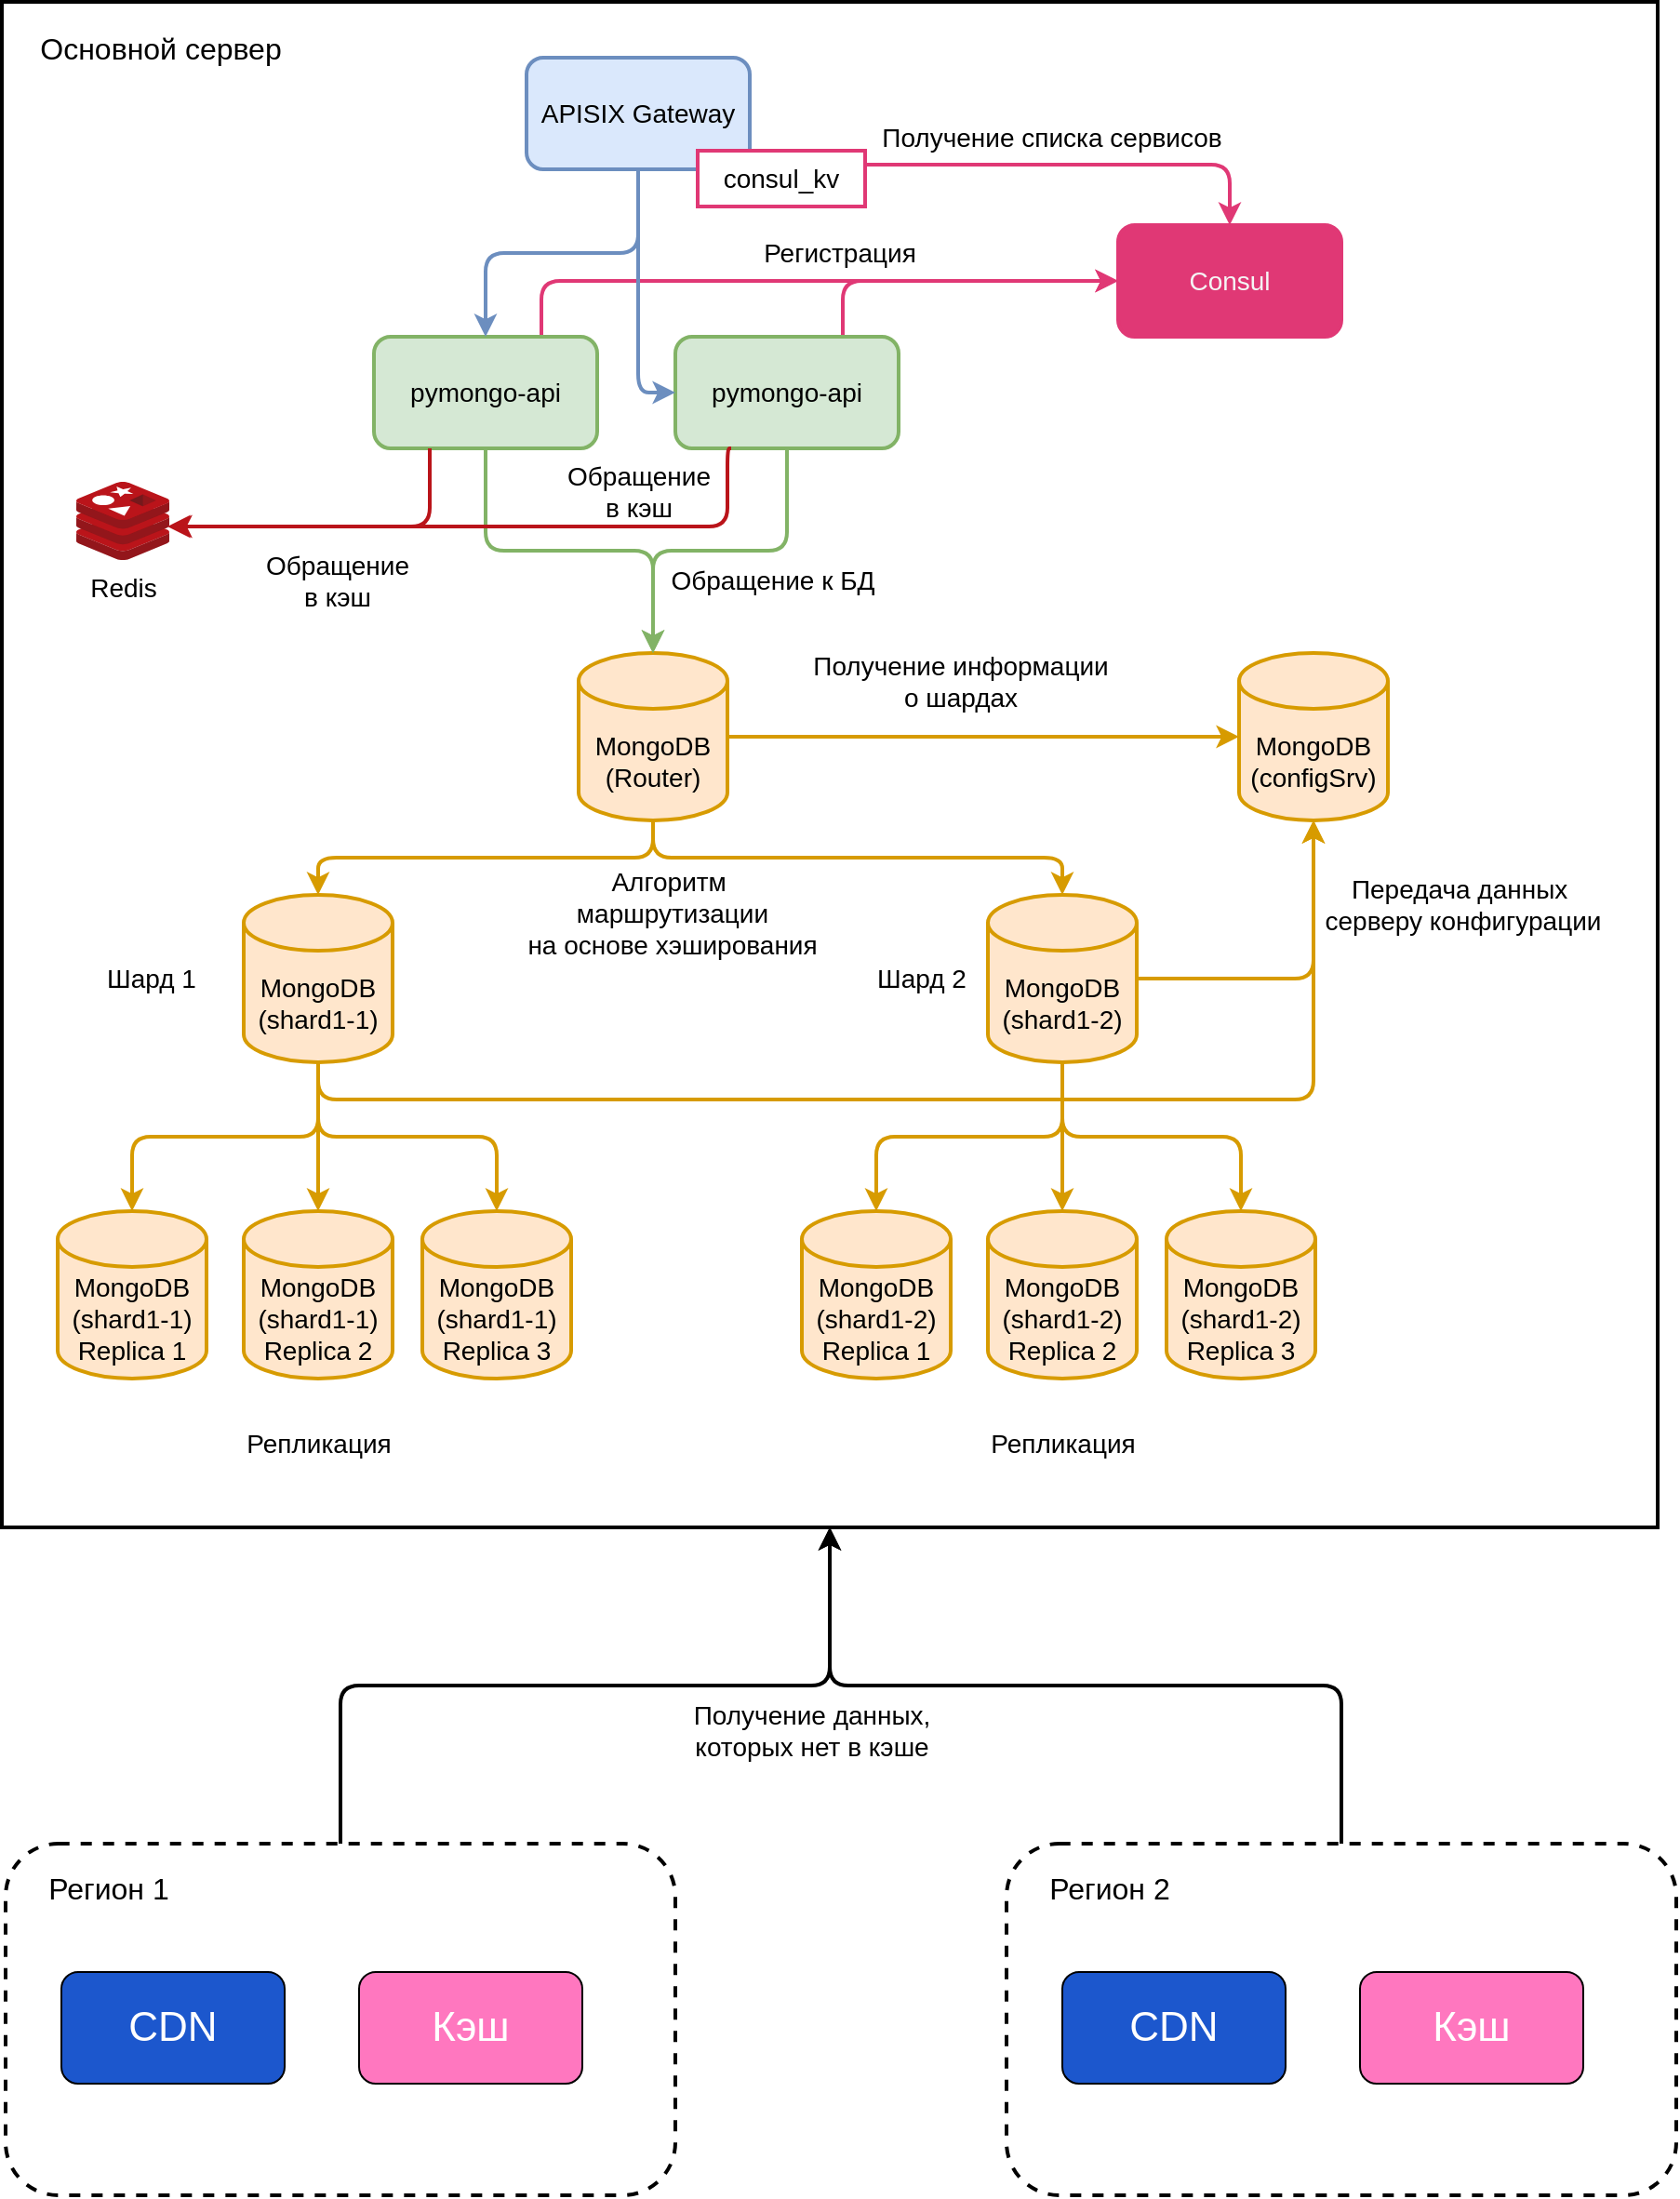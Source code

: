 <mxfile version="24.7.8" pages="6">
  <diagram name="Main" id="-H_mtQnk-PTXWXPvYvuk">
    <mxGraphModel dx="2607" dy="1535" grid="1" gridSize="10" guides="1" tooltips="1" connect="1" arrows="1" fold="1" page="1" pageScale="1" pageWidth="1169" pageHeight="827" math="0" shadow="0">
      <root>
        <mxCell id="0" />
        <mxCell id="1" parent="0" />
        <mxCell id="G-eO3Sjq_fCKcvEEptEk-1" style="edgeStyle=orthogonalEdgeStyle;shape=connector;curved=0;rounded=1;orthogonalLoop=1;jettySize=auto;html=1;exitX=0.5;exitY=0;exitDx=0;exitDy=0;entryX=0.5;entryY=1;entryDx=0;entryDy=0;strokeColor=default;strokeWidth=2;align=center;verticalAlign=middle;fontFamily=Helvetica;fontSize=11;fontColor=default;labelBackgroundColor=default;endArrow=classic;" edge="1" parent="1" source="G-eO3Sjq_fCKcvEEptEk-51" target="G-eO3Sjq_fCKcvEEptEk-3">
          <mxGeometry relative="1" as="geometry" />
        </mxCell>
        <mxCell id="G-eO3Sjq_fCKcvEEptEk-2" style="edgeStyle=orthogonalEdgeStyle;shape=connector;curved=0;rounded=1;orthogonalLoop=1;jettySize=auto;html=1;exitX=0.5;exitY=0;exitDx=0;exitDy=0;entryX=0.5;entryY=1;entryDx=0;entryDy=0;strokeColor=default;strokeWidth=2;align=center;verticalAlign=middle;fontFamily=Helvetica;fontSize=11;fontColor=default;labelBackgroundColor=default;endArrow=classic;" edge="1" parent="1" source="G-eO3Sjq_fCKcvEEptEk-55" target="G-eO3Sjq_fCKcvEEptEk-3">
          <mxGeometry relative="1" as="geometry" />
        </mxCell>
        <mxCell id="G-eO3Sjq_fCKcvEEptEk-3" value="" style="rounded=0;whiteSpace=wrap;html=1;fontFamily=Helvetica;fontSize=11;fontColor=default;labelBackgroundColor=default;strokeWidth=2;" vertex="1" parent="1">
          <mxGeometry x="70" y="50" width="890" height="820" as="geometry" />
        </mxCell>
        <mxCell id="G-eO3Sjq_fCKcvEEptEk-4" value="MongoDB&lt;div style=&quot;font-size: 14px;&quot;&gt;(Router)&lt;/div&gt;" style="shape=cylinder3;whiteSpace=wrap;html=1;boundedLbl=1;backgroundOutline=1;size=15;strokeWidth=2;fontSize=14;fillColor=#ffe6cc;strokeColor=#d79b00;" vertex="1" parent="1">
          <mxGeometry x="380" y="400" width="80" height="90" as="geometry" />
        </mxCell>
        <mxCell id="G-eO3Sjq_fCKcvEEptEk-5" value="" style="edgeStyle=orthogonalEdgeStyle;shape=connector;curved=0;rounded=1;orthogonalLoop=1;jettySize=auto;html=1;strokeColor=#82b366;align=center;verticalAlign=middle;fontFamily=Helvetica;fontSize=14;fontColor=default;labelBackgroundColor=default;endArrow=classic;strokeWidth=2;fillColor=#d5e8d4;" edge="1" parent="1" source="G-eO3Sjq_fCKcvEEptEk-7" target="G-eO3Sjq_fCKcvEEptEk-4">
          <mxGeometry relative="1" as="geometry" />
        </mxCell>
        <mxCell id="G-eO3Sjq_fCKcvEEptEk-6" style="edgeStyle=orthogonalEdgeStyle;shape=connector;curved=0;rounded=1;orthogonalLoop=1;jettySize=auto;html=1;exitX=0.75;exitY=0;exitDx=0;exitDy=0;entryX=0;entryY=0.5;entryDx=0;entryDy=0;strokeColor=#E03875;strokeWidth=2;align=center;verticalAlign=middle;fontFamily=Helvetica;fontSize=11;fontColor=default;labelBackgroundColor=default;endArrow=classic;" edge="1" parent="1" source="G-eO3Sjq_fCKcvEEptEk-7" target="G-eO3Sjq_fCKcvEEptEk-44">
          <mxGeometry relative="1" as="geometry" />
        </mxCell>
        <mxCell id="G-eO3Sjq_fCKcvEEptEk-7" value="pymongo-api" style="rounded=1;whiteSpace=wrap;html=1;strokeWidth=2;fontSize=14;fillColor=#d5e8d4;strokeColor=#82b366;" vertex="1" parent="1">
          <mxGeometry x="270" y="230" width="120" height="60" as="geometry" />
        </mxCell>
        <mxCell id="G-eO3Sjq_fCKcvEEptEk-8" value="MongoDB&lt;div style=&quot;font-size: 14px;&quot;&gt;(shard1-2)&lt;/div&gt;" style="shape=cylinder3;whiteSpace=wrap;html=1;boundedLbl=1;backgroundOutline=1;size=15;strokeWidth=2;fontSize=14;fillColor=#ffe6cc;strokeColor=#d79b00;" vertex="1" parent="1">
          <mxGeometry x="600" y="530" width="80" height="90" as="geometry" />
        </mxCell>
        <mxCell id="G-eO3Sjq_fCKcvEEptEk-9" value="MongoDB&lt;div style=&quot;font-size: 14px;&quot;&gt;(shard1-1)&lt;/div&gt;" style="shape=cylinder3;whiteSpace=wrap;html=1;boundedLbl=1;backgroundOutline=1;size=15;strokeWidth=2;fontSize=14;fillColor=#ffe6cc;strokeColor=#d79b00;" vertex="1" parent="1">
          <mxGeometry x="200" y="530" width="80" height="90" as="geometry" />
        </mxCell>
        <mxCell id="G-eO3Sjq_fCKcvEEptEk-10" value="MongoDB&lt;div style=&quot;font-size: 14px;&quot;&gt;(configSrv)&lt;/div&gt;" style="shape=cylinder3;whiteSpace=wrap;html=1;boundedLbl=1;backgroundOutline=1;size=15;strokeWidth=2;fontSize=14;fillColor=#ffe6cc;strokeColor=#d79b00;" vertex="1" parent="1">
          <mxGeometry x="735" y="400" width="80" height="90" as="geometry" />
        </mxCell>
        <mxCell id="G-eO3Sjq_fCKcvEEptEk-11" style="edgeStyle=orthogonalEdgeStyle;shape=connector;curved=0;rounded=1;orthogonalLoop=1;jettySize=auto;html=1;exitX=0.5;exitY=1;exitDx=0;exitDy=0;exitPerimeter=0;entryX=0.5;entryY=0;entryDx=0;entryDy=0;entryPerimeter=0;strokeColor=#d79b00;align=center;verticalAlign=middle;fontFamily=Helvetica;fontSize=14;fontColor=default;labelBackgroundColor=default;endArrow=classic;strokeWidth=2;fillColor=#ffe6cc;" edge="1" parent="1" source="G-eO3Sjq_fCKcvEEptEk-4" target="G-eO3Sjq_fCKcvEEptEk-9">
          <mxGeometry relative="1" as="geometry" />
        </mxCell>
        <mxCell id="G-eO3Sjq_fCKcvEEptEk-12" style="edgeStyle=orthogonalEdgeStyle;shape=connector;curved=0;rounded=1;orthogonalLoop=1;jettySize=auto;html=1;exitX=0.5;exitY=1;exitDx=0;exitDy=0;exitPerimeter=0;entryX=0.5;entryY=0;entryDx=0;entryDy=0;entryPerimeter=0;strokeColor=#d79b00;align=center;verticalAlign=middle;fontFamily=Helvetica;fontSize=14;fontColor=default;labelBackgroundColor=default;endArrow=classic;strokeWidth=2;fillColor=#ffe6cc;" edge="1" parent="1" source="G-eO3Sjq_fCKcvEEptEk-4" target="G-eO3Sjq_fCKcvEEptEk-8">
          <mxGeometry relative="1" as="geometry" />
        </mxCell>
        <mxCell id="G-eO3Sjq_fCKcvEEptEk-13" style="edgeStyle=orthogonalEdgeStyle;shape=connector;curved=0;rounded=1;orthogonalLoop=1;jettySize=auto;html=1;exitX=1;exitY=0.5;exitDx=0;exitDy=0;exitPerimeter=0;entryX=0;entryY=0.5;entryDx=0;entryDy=0;entryPerimeter=0;strokeColor=#d79b00;align=center;verticalAlign=middle;fontFamily=Helvetica;fontSize=14;fontColor=default;labelBackgroundColor=default;endArrow=classic;strokeWidth=2;fillColor=#ffe6cc;" edge="1" parent="1" source="G-eO3Sjq_fCKcvEEptEk-4" target="G-eO3Sjq_fCKcvEEptEk-10">
          <mxGeometry relative="1" as="geometry" />
        </mxCell>
        <mxCell id="G-eO3Sjq_fCKcvEEptEk-14" style="edgeStyle=orthogonalEdgeStyle;shape=connector;curved=0;rounded=1;orthogonalLoop=1;jettySize=auto;html=1;exitX=1;exitY=0.5;exitDx=0;exitDy=0;exitPerimeter=0;entryX=0.5;entryY=1;entryDx=0;entryDy=0;entryPerimeter=0;strokeColor=#d79b00;align=center;verticalAlign=middle;fontFamily=Helvetica;fontSize=14;fontColor=default;labelBackgroundColor=default;endArrow=classic;strokeWidth=2;fillColor=#ffe6cc;" edge="1" parent="1" source="G-eO3Sjq_fCKcvEEptEk-8" target="G-eO3Sjq_fCKcvEEptEk-10">
          <mxGeometry relative="1" as="geometry" />
        </mxCell>
        <mxCell id="G-eO3Sjq_fCKcvEEptEk-15" style="edgeStyle=orthogonalEdgeStyle;shape=connector;curved=0;rounded=1;orthogonalLoop=1;jettySize=auto;html=1;exitX=0.5;exitY=1;exitDx=0;exitDy=0;exitPerimeter=0;entryX=0.5;entryY=1;entryDx=0;entryDy=0;entryPerimeter=0;strokeColor=#d79b00;align=center;verticalAlign=middle;fontFamily=Helvetica;fontSize=14;fontColor=default;labelBackgroundColor=default;endArrow=classic;strokeWidth=2;fillColor=#ffe6cc;" edge="1" parent="1" source="G-eO3Sjq_fCKcvEEptEk-9" target="G-eO3Sjq_fCKcvEEptEk-10">
          <mxGeometry relative="1" as="geometry" />
        </mxCell>
        <mxCell id="G-eO3Sjq_fCKcvEEptEk-16" value="&lt;span style=&quot;font-size: 14px;&quot;&gt;Алгоритм&amp;nbsp;&lt;/span&gt;&lt;div style=&quot;font-size: 14px;&quot;&gt;маршрутизации&lt;/div&gt;&lt;div style=&quot;font-size: 14px;&quot;&gt;на основе хэширования&lt;/div&gt;" style="text;html=1;align=center;verticalAlign=middle;resizable=0;points=[];autosize=1;strokeColor=none;fillColor=none;strokeWidth=2;fontSize=14;" vertex="1" parent="1">
          <mxGeometry x="340" y="510" width="180" height="60" as="geometry" />
        </mxCell>
        <mxCell id="G-eO3Sjq_fCKcvEEptEk-17" value="Получение информации&lt;div&gt;о шардах&lt;/div&gt;" style="text;html=1;align=center;verticalAlign=middle;resizable=0;points=[];autosize=1;strokeColor=none;fillColor=none;strokeWidth=2;fontSize=14;" vertex="1" parent="1">
          <mxGeometry x="495" y="390" width="180" height="50" as="geometry" />
        </mxCell>
        <mxCell id="G-eO3Sjq_fCKcvEEptEk-18" value="Обращение к БД" style="text;html=1;align=center;verticalAlign=middle;resizable=0;points=[];autosize=1;strokeColor=none;fillColor=none;strokeWidth=2;fontSize=14;" vertex="1" parent="1">
          <mxGeometry x="419" y="346" width="130" height="30" as="geometry" />
        </mxCell>
        <mxCell id="G-eO3Sjq_fCKcvEEptEk-19" value="MongoDB&lt;div style=&quot;font-size: 14px;&quot;&gt;(shard1-1)&lt;/div&gt;&lt;div style=&quot;font-size: 14px;&quot;&gt;Replica 1&lt;/div&gt;" style="shape=cylinder3;whiteSpace=wrap;html=1;boundedLbl=1;backgroundOutline=1;size=15;strokeWidth=2;fontSize=14;fillColor=#ffe6cc;strokeColor=#d79b00;" vertex="1" parent="1">
          <mxGeometry x="100" y="700" width="80" height="90" as="geometry" />
        </mxCell>
        <mxCell id="G-eO3Sjq_fCKcvEEptEk-20" value="MongoDB&lt;div style=&quot;font-size: 14px;&quot;&gt;(shard1-1)&lt;/div&gt;&lt;div style=&quot;font-size: 14px;&quot;&gt;Replica 2&lt;/div&gt;" style="shape=cylinder3;whiteSpace=wrap;html=1;boundedLbl=1;backgroundOutline=1;size=15;strokeWidth=2;fontSize=14;fillColor=#ffe6cc;strokeColor=#d79b00;" vertex="1" parent="1">
          <mxGeometry x="200" y="700" width="80" height="90" as="geometry" />
        </mxCell>
        <mxCell id="G-eO3Sjq_fCKcvEEptEk-21" value="MongoDB&lt;div style=&quot;font-size: 14px;&quot;&gt;(shard1-1)&lt;/div&gt;&lt;div style=&quot;font-size: 14px;&quot;&gt;Replica 3&lt;/div&gt;" style="shape=cylinder3;whiteSpace=wrap;html=1;boundedLbl=1;backgroundOutline=1;size=15;strokeWidth=2;fontSize=14;fillColor=#ffe6cc;strokeColor=#d79b00;" vertex="1" parent="1">
          <mxGeometry x="296" y="700" width="80" height="90" as="geometry" />
        </mxCell>
        <mxCell id="G-eO3Sjq_fCKcvEEptEk-22" style="edgeStyle=orthogonalEdgeStyle;rounded=1;orthogonalLoop=1;jettySize=auto;html=1;exitX=0.5;exitY=1;exitDx=0;exitDy=0;exitPerimeter=0;entryX=0.5;entryY=0;entryDx=0;entryDy=0;entryPerimeter=0;curved=0;strokeWidth=2;fontSize=14;fillColor=#ffe6cc;strokeColor=#d79b00;" edge="1" parent="1" source="G-eO3Sjq_fCKcvEEptEk-9" target="G-eO3Sjq_fCKcvEEptEk-19">
          <mxGeometry relative="1" as="geometry" />
        </mxCell>
        <mxCell id="G-eO3Sjq_fCKcvEEptEk-23" style="edgeStyle=orthogonalEdgeStyle;shape=connector;curved=0;rounded=1;orthogonalLoop=1;jettySize=auto;html=1;exitX=0.5;exitY=1;exitDx=0;exitDy=0;exitPerimeter=0;entryX=0.5;entryY=0;entryDx=0;entryDy=0;entryPerimeter=0;strokeColor=#d79b00;align=center;verticalAlign=middle;fontFamily=Helvetica;fontSize=14;fontColor=default;labelBackgroundColor=default;endArrow=classic;strokeWidth=2;fillColor=#ffe6cc;" edge="1" parent="1" source="G-eO3Sjq_fCKcvEEptEk-9" target="G-eO3Sjq_fCKcvEEptEk-20">
          <mxGeometry relative="1" as="geometry" />
        </mxCell>
        <mxCell id="G-eO3Sjq_fCKcvEEptEk-24" style="edgeStyle=orthogonalEdgeStyle;shape=connector;curved=0;rounded=1;orthogonalLoop=1;jettySize=auto;html=1;exitX=0.5;exitY=1;exitDx=0;exitDy=0;exitPerimeter=0;entryX=0.5;entryY=0;entryDx=0;entryDy=0;entryPerimeter=0;strokeColor=#d79b00;align=center;verticalAlign=middle;fontFamily=Helvetica;fontSize=14;fontColor=default;labelBackgroundColor=default;endArrow=classic;strokeWidth=2;fillColor=#ffe6cc;" edge="1" parent="1" source="G-eO3Sjq_fCKcvEEptEk-9" target="G-eO3Sjq_fCKcvEEptEk-21">
          <mxGeometry relative="1" as="geometry" />
        </mxCell>
        <mxCell id="G-eO3Sjq_fCKcvEEptEk-25" value="MongoDB&lt;div style=&quot;font-size: 14px;&quot;&gt;(shard1-2)&lt;/div&gt;&lt;div style=&quot;font-size: 14px;&quot;&gt;Replica 1&lt;/div&gt;" style="shape=cylinder3;whiteSpace=wrap;html=1;boundedLbl=1;backgroundOutline=1;size=15;strokeWidth=2;fontSize=14;fillColor=#ffe6cc;strokeColor=#d79b00;" vertex="1" parent="1">
          <mxGeometry x="500" y="700" width="80" height="90" as="geometry" />
        </mxCell>
        <mxCell id="G-eO3Sjq_fCKcvEEptEk-26" value="MongoDB&lt;div style=&quot;font-size: 14px;&quot;&gt;(shard1-2)&lt;/div&gt;&lt;div style=&quot;font-size: 14px;&quot;&gt;Replica 2&lt;/div&gt;" style="shape=cylinder3;whiteSpace=wrap;html=1;boundedLbl=1;backgroundOutline=1;size=15;strokeWidth=2;fontSize=14;fillColor=#ffe6cc;strokeColor=#d79b00;" vertex="1" parent="1">
          <mxGeometry x="600" y="700" width="80" height="90" as="geometry" />
        </mxCell>
        <mxCell id="G-eO3Sjq_fCKcvEEptEk-27" value="MongoDB&lt;div style=&quot;font-size: 14px;&quot;&gt;(shard1-2)&lt;/div&gt;&lt;div style=&quot;font-size: 14px;&quot;&gt;Replica 3&lt;/div&gt;" style="shape=cylinder3;whiteSpace=wrap;html=1;boundedLbl=1;backgroundOutline=1;size=15;strokeWidth=2;fontSize=14;fillColor=#ffe6cc;strokeColor=#d79b00;" vertex="1" parent="1">
          <mxGeometry x="696" y="700" width="80" height="90" as="geometry" />
        </mxCell>
        <mxCell id="G-eO3Sjq_fCKcvEEptEk-28" style="edgeStyle=orthogonalEdgeStyle;shape=connector;curved=0;rounded=1;orthogonalLoop=1;jettySize=auto;html=1;exitX=0.5;exitY=1;exitDx=0;exitDy=0;exitPerimeter=0;entryX=0.5;entryY=0;entryDx=0;entryDy=0;entryPerimeter=0;strokeColor=#d79b00;align=center;verticalAlign=middle;fontFamily=Helvetica;fontSize=14;fontColor=default;labelBackgroundColor=default;endArrow=classic;strokeWidth=2;fillColor=#ffe6cc;" edge="1" parent="1" source="G-eO3Sjq_fCKcvEEptEk-8" target="G-eO3Sjq_fCKcvEEptEk-25">
          <mxGeometry relative="1" as="geometry" />
        </mxCell>
        <mxCell id="G-eO3Sjq_fCKcvEEptEk-29" style="edgeStyle=orthogonalEdgeStyle;shape=connector;curved=0;rounded=1;orthogonalLoop=1;jettySize=auto;html=1;exitX=0.5;exitY=1;exitDx=0;exitDy=0;exitPerimeter=0;entryX=0.5;entryY=0;entryDx=0;entryDy=0;entryPerimeter=0;strokeColor=#d79b00;align=center;verticalAlign=middle;fontFamily=Helvetica;fontSize=14;fontColor=default;labelBackgroundColor=default;endArrow=classic;strokeWidth=2;fillColor=#ffe6cc;" edge="1" parent="1" source="G-eO3Sjq_fCKcvEEptEk-8" target="G-eO3Sjq_fCKcvEEptEk-26">
          <mxGeometry relative="1" as="geometry" />
        </mxCell>
        <mxCell id="G-eO3Sjq_fCKcvEEptEk-30" style="edgeStyle=orthogonalEdgeStyle;shape=connector;curved=0;rounded=1;orthogonalLoop=1;jettySize=auto;html=1;exitX=0.5;exitY=1;exitDx=0;exitDy=0;exitPerimeter=0;entryX=0.5;entryY=0;entryDx=0;entryDy=0;entryPerimeter=0;strokeColor=#d79b00;align=center;verticalAlign=middle;fontFamily=Helvetica;fontSize=14;fontColor=default;labelBackgroundColor=default;endArrow=classic;strokeWidth=2;fillColor=#ffe6cc;" edge="1" parent="1" source="G-eO3Sjq_fCKcvEEptEk-8" target="G-eO3Sjq_fCKcvEEptEk-27">
          <mxGeometry relative="1" as="geometry" />
        </mxCell>
        <mxCell id="G-eO3Sjq_fCKcvEEptEk-31" value="&lt;font style=&quot;font-size: 14px;&quot;&gt;Redis&lt;/font&gt;" style="image;sketch=0;aspect=fixed;html=1;points=[];align=center;fontSize=12;image=img/lib/mscae/Cache_Redis_Product.svg;" vertex="1" parent="1">
          <mxGeometry x="110" y="308" width="50" height="42" as="geometry" />
        </mxCell>
        <mxCell id="G-eO3Sjq_fCKcvEEptEk-32" style="edgeStyle=orthogonalEdgeStyle;rounded=1;orthogonalLoop=1;jettySize=auto;html=1;exitX=0.25;exitY=1;exitDx=0;exitDy=0;entryX=0.98;entryY=0.571;entryDx=0;entryDy=0;entryPerimeter=0;curved=0;strokeWidth=2;fillColor=#f8cecc;strokeColor=#BA141A;" edge="1" parent="1" source="G-eO3Sjq_fCKcvEEptEk-7" target="G-eO3Sjq_fCKcvEEptEk-31">
          <mxGeometry relative="1" as="geometry" />
        </mxCell>
        <mxCell id="G-eO3Sjq_fCKcvEEptEk-33" value="Обращение&lt;div&gt;в кэш&lt;/div&gt;" style="text;html=1;align=center;verticalAlign=middle;resizable=0;points=[];autosize=1;strokeColor=none;fillColor=none;strokeWidth=2;fontSize=14;" vertex="1" parent="1">
          <mxGeometry x="200" y="336" width="100" height="50" as="geometry" />
        </mxCell>
        <mxCell id="G-eO3Sjq_fCKcvEEptEk-34" style="edgeStyle=orthogonalEdgeStyle;rounded=1;orthogonalLoop=1;jettySize=auto;html=1;exitX=0.75;exitY=0;exitDx=0;exitDy=0;entryX=0;entryY=0.5;entryDx=0;entryDy=0;strokeWidth=2;curved=0;strokeColor=#E03875;" edge="1" parent="1" source="G-eO3Sjq_fCKcvEEptEk-35" target="G-eO3Sjq_fCKcvEEptEk-44">
          <mxGeometry relative="1" as="geometry" />
        </mxCell>
        <mxCell id="G-eO3Sjq_fCKcvEEptEk-35" value="pymongo-api" style="rounded=1;whiteSpace=wrap;html=1;strokeWidth=2;fontSize=14;fillColor=#d5e8d4;strokeColor=#82b366;" vertex="1" parent="1">
          <mxGeometry x="432" y="230" width="120" height="60" as="geometry" />
        </mxCell>
        <mxCell id="G-eO3Sjq_fCKcvEEptEk-36" style="edgeStyle=orthogonalEdgeStyle;rounded=1;orthogonalLoop=1;jettySize=auto;html=1;exitX=0.5;exitY=1;exitDx=0;exitDy=0;entryX=0.5;entryY=0;entryDx=0;entryDy=0;entryPerimeter=0;curved=0;strokeWidth=2;fillColor=#d5e8d4;strokeColor=#82b366;" edge="1" parent="1" source="G-eO3Sjq_fCKcvEEptEk-35" target="G-eO3Sjq_fCKcvEEptEk-4">
          <mxGeometry relative="1" as="geometry" />
        </mxCell>
        <mxCell id="G-eO3Sjq_fCKcvEEptEk-37" style="edgeStyle=orthogonalEdgeStyle;rounded=1;orthogonalLoop=1;jettySize=auto;html=1;exitX=0.25;exitY=1;exitDx=0;exitDy=0;entryX=1;entryY=0.571;entryDx=0;entryDy=0;entryPerimeter=0;curved=0;strokeWidth=2;fillColor=#f8cecc;strokeColor=#ba141a;" edge="1" parent="1" source="G-eO3Sjq_fCKcvEEptEk-35" target="G-eO3Sjq_fCKcvEEptEk-31">
          <mxGeometry relative="1" as="geometry">
            <Array as="points">
              <mxPoint x="460" y="290" />
              <mxPoint x="460" y="332" />
            </Array>
          </mxGeometry>
        </mxCell>
        <mxCell id="G-eO3Sjq_fCKcvEEptEk-38" value="Обращение&lt;div&gt;в кэш&lt;/div&gt;" style="text;html=1;align=center;verticalAlign=middle;resizable=0;points=[];autosize=1;strokeColor=none;fillColor=none;strokeWidth=2;fontSize=14;" vertex="1" parent="1">
          <mxGeometry x="362" y="288" width="100" height="50" as="geometry" />
        </mxCell>
        <mxCell id="G-eO3Sjq_fCKcvEEptEk-39" style="edgeStyle=orthogonalEdgeStyle;rounded=1;orthogonalLoop=1;jettySize=auto;html=1;exitX=0.5;exitY=1;exitDx=0;exitDy=0;entryX=0.5;entryY=0;entryDx=0;entryDy=0;curved=0;strokeWidth=2;fillColor=#dae8fc;strokeColor=#6c8ebf;" edge="1" parent="1" source="G-eO3Sjq_fCKcvEEptEk-41" target="G-eO3Sjq_fCKcvEEptEk-7">
          <mxGeometry relative="1" as="geometry" />
        </mxCell>
        <mxCell id="G-eO3Sjq_fCKcvEEptEk-40" style="edgeStyle=orthogonalEdgeStyle;rounded=1;orthogonalLoop=1;jettySize=auto;html=1;exitX=0.5;exitY=1;exitDx=0;exitDy=0;entryX=0;entryY=0.5;entryDx=0;entryDy=0;curved=0;strokeWidth=2;fillColor=#dae8fc;strokeColor=#6c8ebf;" edge="1" parent="1" source="G-eO3Sjq_fCKcvEEptEk-41" target="G-eO3Sjq_fCKcvEEptEk-35">
          <mxGeometry relative="1" as="geometry" />
        </mxCell>
        <mxCell id="G-eO3Sjq_fCKcvEEptEk-41" value="APISIX Gateway" style="rounded=1;whiteSpace=wrap;html=1;strokeWidth=2;fontSize=14;fillColor=#dae8fc;strokeColor=#6c8ebf;" vertex="1" parent="1">
          <mxGeometry x="352" y="80" width="120" height="60" as="geometry" />
        </mxCell>
        <mxCell id="G-eO3Sjq_fCKcvEEptEk-42" style="edgeStyle=orthogonalEdgeStyle;shape=connector;curved=0;rounded=1;orthogonalLoop=1;jettySize=auto;html=1;exitX=1;exitY=0.25;exitDx=0;exitDy=0;entryX=0.5;entryY=0;entryDx=0;entryDy=0;strokeColor=#E03875;strokeWidth=2;align=center;verticalAlign=middle;fontFamily=Helvetica;fontSize=11;fontColor=default;labelBackgroundColor=default;endArrow=classic;" edge="1" parent="1" source="G-eO3Sjq_fCKcvEEptEk-43" target="G-eO3Sjq_fCKcvEEptEk-44">
          <mxGeometry relative="1" as="geometry" />
        </mxCell>
        <mxCell id="G-eO3Sjq_fCKcvEEptEk-43" value="consul_kv" style="rounded=0;whiteSpace=wrap;html=1;strokeWidth=2;fontSize=14;strokeColor=#E03875;" vertex="1" parent="1">
          <mxGeometry x="444" y="130" width="90" height="30" as="geometry" />
        </mxCell>
        <mxCell id="G-eO3Sjq_fCKcvEEptEk-44" value="Consul" style="rounded=1;whiteSpace=wrap;html=1;strokeWidth=2;fontSize=14;fillColor=#E03875;fontColor=#F5F5F5;strokeColor=#E03875;" vertex="1" parent="1">
          <mxGeometry x="670" y="170" width="120" height="60" as="geometry" />
        </mxCell>
        <mxCell id="G-eO3Sjq_fCKcvEEptEk-45" value="Регистрация" style="text;html=1;align=center;verticalAlign=middle;resizable=0;points=[];autosize=1;strokeColor=none;fillColor=none;strokeWidth=2;fontSize=14;" vertex="1" parent="1">
          <mxGeometry x="465" y="170" width="110" height="30" as="geometry" />
        </mxCell>
        <mxCell id="G-eO3Sjq_fCKcvEEptEk-46" value="Получение списка сервисов" style="text;html=1;align=center;verticalAlign=middle;resizable=0;points=[];autosize=1;strokeColor=none;fillColor=none;strokeWidth=2;fontSize=14;" vertex="1" parent="1">
          <mxGeometry x="529" y="108" width="210" height="30" as="geometry" />
        </mxCell>
        <mxCell id="G-eO3Sjq_fCKcvEEptEk-47" value="Репликация" style="text;html=1;align=center;verticalAlign=middle;resizable=0;points=[];autosize=1;strokeColor=none;fillColor=none;strokeWidth=2;fontSize=14;" vertex="1" parent="1">
          <mxGeometry x="190" y="810" width="100" height="30" as="geometry" />
        </mxCell>
        <mxCell id="G-eO3Sjq_fCKcvEEptEk-48" value="Репликация" style="text;html=1;align=center;verticalAlign=middle;resizable=0;points=[];autosize=1;strokeColor=none;fillColor=none;strokeWidth=2;fontSize=14;" vertex="1" parent="1">
          <mxGeometry x="590" y="810" width="100" height="30" as="geometry" />
        </mxCell>
        <mxCell id="G-eO3Sjq_fCKcvEEptEk-49" value="Передача данных&amp;nbsp;&lt;div style=&quot;font-size: 14px;&quot;&gt;серверу конфигурации&lt;/div&gt;" style="text;html=1;align=center;verticalAlign=middle;resizable=0;points=[];autosize=1;strokeColor=none;fillColor=none;strokeWidth=2;fontSize=14;" vertex="1" parent="1">
          <mxGeometry x="770" y="510" width="170" height="50" as="geometry" />
        </mxCell>
        <mxCell id="G-eO3Sjq_fCKcvEEptEk-50" value="&lt;font style=&quot;font-size: 16px;&quot;&gt;Основной сервер&lt;/font&gt;" style="text;html=1;align=center;verticalAlign=middle;resizable=0;points=[];autosize=1;strokeColor=none;fillColor=none;fontFamily=Helvetica;fontSize=11;fontColor=default;labelBackgroundColor=default;" vertex="1" parent="1">
          <mxGeometry x="80" y="60" width="150" height="30" as="geometry" />
        </mxCell>
        <mxCell id="G-eO3Sjq_fCKcvEEptEk-51" value="" style="rounded=1;whiteSpace=wrap;html=1;fontFamily=Helvetica;fontSize=11;fontColor=default;labelBackgroundColor=default;dashed=1;strokeWidth=2;" vertex="1" parent="1">
          <mxGeometry x="610" y="1040" width="360" height="189" as="geometry" />
        </mxCell>
        <mxCell id="G-eO3Sjq_fCKcvEEptEk-52" value="&lt;font style=&quot;font-size: 16px;&quot;&gt;Регион 2&lt;/font&gt;" style="text;html=1;align=center;verticalAlign=middle;resizable=0;points=[];autosize=1;strokeColor=none;fillColor=none;fontFamily=Helvetica;fontSize=11;fontColor=default;labelBackgroundColor=default;" vertex="1" parent="1">
          <mxGeometry x="620" y="1049" width="90" height="30" as="geometry" />
        </mxCell>
        <mxCell id="G-eO3Sjq_fCKcvEEptEk-53" value="CDN" style="rounded=1;whiteSpace=wrap;html=1;fontFamily=Helvetica;fontSize=22;fontColor=#FFFFFF;labelBackgroundColor=none;fillColor=#1c57cd;" vertex="1" parent="1">
          <mxGeometry x="640" y="1109" width="120" height="60" as="geometry" />
        </mxCell>
        <mxCell id="G-eO3Sjq_fCKcvEEptEk-54" value="Кэш" style="rounded=1;whiteSpace=wrap;html=1;fontFamily=Helvetica;fontSize=22;fontColor=#FFFFFF;labelBackgroundColor=none;fillColor=#ff77bf;" vertex="1" parent="1">
          <mxGeometry x="800" y="1109" width="120" height="60" as="geometry" />
        </mxCell>
        <mxCell id="G-eO3Sjq_fCKcvEEptEk-55" value="" style="rounded=1;whiteSpace=wrap;html=1;fontFamily=Helvetica;fontSize=11;fontColor=default;labelBackgroundColor=default;dashed=1;strokeWidth=2;" vertex="1" parent="1">
          <mxGeometry x="72" y="1040" width="360" height="189" as="geometry" />
        </mxCell>
        <mxCell id="G-eO3Sjq_fCKcvEEptEk-56" value="&lt;font style=&quot;font-size: 16px;&quot;&gt;Регион 1&lt;/font&gt;" style="text;html=1;align=center;verticalAlign=middle;resizable=0;points=[];autosize=1;strokeColor=none;fillColor=none;fontFamily=Helvetica;fontSize=11;fontColor=default;labelBackgroundColor=default;" vertex="1" parent="1">
          <mxGeometry x="82" y="1049" width="90" height="30" as="geometry" />
        </mxCell>
        <mxCell id="G-eO3Sjq_fCKcvEEptEk-57" value="CDN" style="rounded=1;whiteSpace=wrap;html=1;fontFamily=Helvetica;fontSize=22;fontColor=#FFFFFF;labelBackgroundColor=none;fillColor=#1c57cd;" vertex="1" parent="1">
          <mxGeometry x="102" y="1109" width="120" height="60" as="geometry" />
        </mxCell>
        <mxCell id="G-eO3Sjq_fCKcvEEptEk-58" value="Кэш" style="rounded=1;whiteSpace=wrap;html=1;fontFamily=Helvetica;fontSize=22;fontColor=#FFFFFF;labelBackgroundColor=none;fillColor=#ff77bf;" vertex="1" parent="1">
          <mxGeometry x="262" y="1109" width="120" height="60" as="geometry" />
        </mxCell>
        <mxCell id="G-eO3Sjq_fCKcvEEptEk-59" value="Получение данных,&lt;div&gt;которых нет в кэше&lt;/div&gt;" style="text;html=1;align=center;verticalAlign=middle;resizable=0;points=[];autosize=1;strokeColor=none;fillColor=none;strokeWidth=2;fontSize=14;" vertex="1" parent="1">
          <mxGeometry x="430" y="954" width="150" height="50" as="geometry" />
        </mxCell>
        <mxCell id="G-eO3Sjq_fCKcvEEptEk-60" value="Шард 1" style="text;html=1;align=center;verticalAlign=middle;resizable=0;points=[];autosize=1;strokeColor=none;fillColor=none;strokeWidth=2;fontSize=14;" vertex="1" parent="1">
          <mxGeometry x="115" y="560" width="70" height="30" as="geometry" />
        </mxCell>
        <mxCell id="G-eO3Sjq_fCKcvEEptEk-61" value="Шард 2" style="text;html=1;align=center;verticalAlign=middle;resizable=0;points=[];autosize=1;strokeColor=none;fillColor=none;strokeWidth=2;fontSize=14;" vertex="1" parent="1">
          <mxGeometry x="529" y="560" width="70" height="30" as="geometry" />
        </mxCell>
      </root>
    </mxGraphModel>
  </diagram>
  <diagram name="mongo-sharding" id="xTzyCBy03RvsfjBC9wwf">
    <mxGraphModel dx="1434" dy="844" grid="1" gridSize="10" guides="1" tooltips="1" connect="1" arrows="1" fold="1" page="1" pageScale="1" pageWidth="1169" pageHeight="827" math="0" shadow="0">
      <root>
        <mxCell id="iwg1Boy7LM2Td42qqBL5-0" />
        <mxCell id="iwg1Boy7LM2Td42qqBL5-1" parent="iwg1Boy7LM2Td42qqBL5-0" />
        <mxCell id="iwg1Boy7LM2Td42qqBL5-2" value="MongoDB&lt;div&gt;(Router)&lt;/div&gt;" style="shape=cylinder3;whiteSpace=wrap;html=1;boundedLbl=1;backgroundOutline=1;size=15;" parent="iwg1Boy7LM2Td42qqBL5-1" vertex="1">
          <mxGeometry x="385" y="400" width="70" height="80" as="geometry" />
        </mxCell>
        <mxCell id="LL6SE6OeLhGkjP24E3fq-6" value="" style="edgeStyle=orthogonalEdgeStyle;shape=connector;curved=0;rounded=1;orthogonalLoop=1;jettySize=auto;html=1;strokeColor=default;align=center;verticalAlign=middle;fontFamily=Helvetica;fontSize=11;fontColor=default;labelBackgroundColor=default;endArrow=classic;" parent="iwg1Boy7LM2Td42qqBL5-1" source="iwg1Boy7LM2Td42qqBL5-3" target="iwg1Boy7LM2Td42qqBL5-2" edge="1">
          <mxGeometry relative="1" as="geometry" />
        </mxCell>
        <mxCell id="iwg1Boy7LM2Td42qqBL5-3" value="pymongo-api" style="rounded=1;whiteSpace=wrap;html=1;" parent="iwg1Boy7LM2Td42qqBL5-1" vertex="1">
          <mxGeometry x="360" y="260" width="120" height="60" as="geometry" />
        </mxCell>
        <mxCell id="LL6SE6OeLhGkjP24E3fq-0" value="MongoDB&lt;div&gt;(shard1-2)&lt;/div&gt;" style="shape=cylinder3;whiteSpace=wrap;html=1;boundedLbl=1;backgroundOutline=1;size=15;" parent="iwg1Boy7LM2Td42qqBL5-1" vertex="1">
          <mxGeometry x="520" y="530" width="70" height="80" as="geometry" />
        </mxCell>
        <mxCell id="LL6SE6OeLhGkjP24E3fq-1" value="MongoDB&lt;div&gt;(shard1-1)&lt;/div&gt;" style="shape=cylinder3;whiteSpace=wrap;html=1;boundedLbl=1;backgroundOutline=1;size=15;" parent="iwg1Boy7LM2Td42qqBL5-1" vertex="1">
          <mxGeometry x="260" y="530" width="70" height="80" as="geometry" />
        </mxCell>
        <mxCell id="LL6SE6OeLhGkjP24E3fq-4" value="MongoDB&lt;div&gt;(configSrv)&lt;/div&gt;" style="shape=cylinder3;whiteSpace=wrap;html=1;boundedLbl=1;backgroundOutline=1;size=15;" parent="iwg1Boy7LM2Td42qqBL5-1" vertex="1">
          <mxGeometry x="605" y="400" width="70" height="80" as="geometry" />
        </mxCell>
        <mxCell id="LL6SE6OeLhGkjP24E3fq-7" style="edgeStyle=orthogonalEdgeStyle;shape=connector;curved=0;rounded=1;orthogonalLoop=1;jettySize=auto;html=1;exitX=0.5;exitY=1;exitDx=0;exitDy=0;exitPerimeter=0;entryX=0.5;entryY=0;entryDx=0;entryDy=0;entryPerimeter=0;strokeColor=default;align=center;verticalAlign=middle;fontFamily=Helvetica;fontSize=11;fontColor=default;labelBackgroundColor=default;endArrow=classic;" parent="iwg1Boy7LM2Td42qqBL5-1" source="iwg1Boy7LM2Td42qqBL5-2" target="LL6SE6OeLhGkjP24E3fq-1" edge="1">
          <mxGeometry relative="1" as="geometry" />
        </mxCell>
        <mxCell id="LL6SE6OeLhGkjP24E3fq-8" style="edgeStyle=orthogonalEdgeStyle;shape=connector;curved=0;rounded=1;orthogonalLoop=1;jettySize=auto;html=1;exitX=0.5;exitY=1;exitDx=0;exitDy=0;exitPerimeter=0;entryX=0.5;entryY=0;entryDx=0;entryDy=0;entryPerimeter=0;strokeColor=default;align=center;verticalAlign=middle;fontFamily=Helvetica;fontSize=11;fontColor=default;labelBackgroundColor=default;endArrow=classic;" parent="iwg1Boy7LM2Td42qqBL5-1" source="iwg1Boy7LM2Td42qqBL5-2" target="LL6SE6OeLhGkjP24E3fq-0" edge="1">
          <mxGeometry relative="1" as="geometry" />
        </mxCell>
        <mxCell id="LL6SE6OeLhGkjP24E3fq-9" style="edgeStyle=orthogonalEdgeStyle;shape=connector;curved=0;rounded=1;orthogonalLoop=1;jettySize=auto;html=1;exitX=1;exitY=0.5;exitDx=0;exitDy=0;exitPerimeter=0;entryX=0;entryY=0.5;entryDx=0;entryDy=0;entryPerimeter=0;strokeColor=default;align=center;verticalAlign=middle;fontFamily=Helvetica;fontSize=11;fontColor=default;labelBackgroundColor=default;endArrow=classic;" parent="iwg1Boy7LM2Td42qqBL5-1" source="iwg1Boy7LM2Td42qqBL5-2" target="LL6SE6OeLhGkjP24E3fq-4" edge="1">
          <mxGeometry relative="1" as="geometry" />
        </mxCell>
        <mxCell id="LL6SE6OeLhGkjP24E3fq-10" style="edgeStyle=orthogonalEdgeStyle;shape=connector;curved=0;rounded=1;orthogonalLoop=1;jettySize=auto;html=1;exitX=1;exitY=0.5;exitDx=0;exitDy=0;exitPerimeter=0;entryX=0.5;entryY=1;entryDx=0;entryDy=0;entryPerimeter=0;strokeColor=default;align=center;verticalAlign=middle;fontFamily=Helvetica;fontSize=11;fontColor=default;labelBackgroundColor=default;endArrow=classic;" parent="iwg1Boy7LM2Td42qqBL5-1" source="LL6SE6OeLhGkjP24E3fq-0" target="LL6SE6OeLhGkjP24E3fq-4" edge="1">
          <mxGeometry relative="1" as="geometry" />
        </mxCell>
        <mxCell id="LL6SE6OeLhGkjP24E3fq-11" style="edgeStyle=orthogonalEdgeStyle;shape=connector;curved=0;rounded=1;orthogonalLoop=1;jettySize=auto;html=1;exitX=0.5;exitY=1;exitDx=0;exitDy=0;exitPerimeter=0;entryX=0.5;entryY=1;entryDx=0;entryDy=0;entryPerimeter=0;strokeColor=default;align=center;verticalAlign=middle;fontFamily=Helvetica;fontSize=11;fontColor=default;labelBackgroundColor=default;endArrow=classic;" parent="iwg1Boy7LM2Td42qqBL5-1" source="LL6SE6OeLhGkjP24E3fq-1" target="LL6SE6OeLhGkjP24E3fq-4" edge="1">
          <mxGeometry relative="1" as="geometry" />
        </mxCell>
        <mxCell id="SvloDdeLHJxX5vuWWiQP-1" value="&lt;span style=&quot;font-size: 11px; background-color: rgb(255, 255, 255);&quot;&gt;Алгоритм&amp;nbsp;&lt;/span&gt;&lt;div style=&quot;font-size: 11px;&quot;&gt;маршрутизации&lt;/div&gt;&lt;div style=&quot;font-size: 11px;&quot;&gt;на основе хэширования&lt;/div&gt;" style="text;html=1;align=center;verticalAlign=middle;resizable=0;points=[];autosize=1;strokeColor=none;fillColor=none;" parent="iwg1Boy7LM2Td42qqBL5-1" vertex="1">
          <mxGeometry x="349" y="502" width="150" height="50" as="geometry" />
        </mxCell>
        <mxCell id="SvloDdeLHJxX5vuWWiQP-2" value="Передача данных&amp;nbsp;&lt;div&gt;серверу конфигурации&lt;/div&gt;" style="text;html=1;align=center;verticalAlign=middle;resizable=0;points=[];autosize=1;strokeColor=none;fillColor=none;" parent="iwg1Boy7LM2Td42qqBL5-1" vertex="1">
          <mxGeometry x="450" y="402" width="150" height="40" as="geometry" />
        </mxCell>
        <mxCell id="SvloDdeLHJxX5vuWWiQP-3" value="Обращение к БД" style="text;html=1;align=center;verticalAlign=middle;resizable=0;points=[];autosize=1;strokeColor=none;fillColor=none;" parent="iwg1Boy7LM2Td42qqBL5-1" vertex="1">
          <mxGeometry x="305" y="338" width="120" height="30" as="geometry" />
        </mxCell>
      </root>
    </mxGraphModel>
  </diagram>
  <diagram name="mongo-sharding-repl" id="NniY4_FDl2exRm4vqnnn">
    <mxGraphModel dx="1434" dy="844" grid="1" gridSize="10" guides="1" tooltips="1" connect="1" arrows="1" fold="1" page="1" pageScale="1" pageWidth="1169" pageHeight="827" math="0" shadow="0">
      <root>
        <mxCell id="8-UIjbpxumQ3e-D2aae4-0" />
        <mxCell id="8-UIjbpxumQ3e-D2aae4-1" parent="8-UIjbpxumQ3e-D2aae4-0" />
        <mxCell id="8-UIjbpxumQ3e-D2aae4-2" value="MongoDB&lt;div style=&quot;font-size: 14px;&quot;&gt;(Router)&lt;/div&gt;" style="shape=cylinder3;whiteSpace=wrap;html=1;boundedLbl=1;backgroundOutline=1;size=15;strokeWidth=2;fontSize=14;" parent="8-UIjbpxumQ3e-D2aae4-1" vertex="1">
          <mxGeometry x="380" y="400" width="80" height="90" as="geometry" />
        </mxCell>
        <mxCell id="8-UIjbpxumQ3e-D2aae4-3" value="" style="edgeStyle=orthogonalEdgeStyle;shape=connector;curved=0;rounded=1;orthogonalLoop=1;jettySize=auto;html=1;strokeColor=default;align=center;verticalAlign=middle;fontFamily=Helvetica;fontSize=14;fontColor=default;labelBackgroundColor=default;endArrow=classic;strokeWidth=2;" parent="8-UIjbpxumQ3e-D2aae4-1" source="8-UIjbpxumQ3e-D2aae4-4" target="8-UIjbpxumQ3e-D2aae4-2" edge="1">
          <mxGeometry relative="1" as="geometry" />
        </mxCell>
        <mxCell id="8-UIjbpxumQ3e-D2aae4-4" value="pymongo-api" style="rounded=1;whiteSpace=wrap;html=1;strokeWidth=2;fontSize=14;" parent="8-UIjbpxumQ3e-D2aae4-1" vertex="1">
          <mxGeometry x="360" y="260" width="120" height="60" as="geometry" />
        </mxCell>
        <mxCell id="8-UIjbpxumQ3e-D2aae4-5" value="MongoDB&lt;div style=&quot;font-size: 14px;&quot;&gt;(shard1-2)&lt;/div&gt;" style="shape=cylinder3;whiteSpace=wrap;html=1;boundedLbl=1;backgroundOutline=1;size=15;strokeWidth=2;fontSize=14;" parent="8-UIjbpxumQ3e-D2aae4-1" vertex="1">
          <mxGeometry x="600" y="530" width="80" height="90" as="geometry" />
        </mxCell>
        <mxCell id="8-UIjbpxumQ3e-D2aae4-6" value="MongoDB&lt;div style=&quot;font-size: 14px;&quot;&gt;(shard1-1)&lt;/div&gt;" style="shape=cylinder3;whiteSpace=wrap;html=1;boundedLbl=1;backgroundOutline=1;size=15;strokeWidth=2;fontSize=14;" parent="8-UIjbpxumQ3e-D2aae4-1" vertex="1">
          <mxGeometry x="200" y="530" width="80" height="90" as="geometry" />
        </mxCell>
        <mxCell id="8-UIjbpxumQ3e-D2aae4-7" value="MongoDB&lt;div style=&quot;font-size: 14px;&quot;&gt;(configSrv)&lt;/div&gt;" style="shape=cylinder3;whiteSpace=wrap;html=1;boundedLbl=1;backgroundOutline=1;size=15;strokeWidth=2;fontSize=14;" parent="8-UIjbpxumQ3e-D2aae4-1" vertex="1">
          <mxGeometry x="735" y="400" width="80" height="90" as="geometry" />
        </mxCell>
        <mxCell id="8-UIjbpxumQ3e-D2aae4-8" style="edgeStyle=orthogonalEdgeStyle;shape=connector;curved=0;rounded=1;orthogonalLoop=1;jettySize=auto;html=1;exitX=0.5;exitY=1;exitDx=0;exitDy=0;exitPerimeter=0;entryX=0.5;entryY=0;entryDx=0;entryDy=0;entryPerimeter=0;strokeColor=default;align=center;verticalAlign=middle;fontFamily=Helvetica;fontSize=14;fontColor=default;labelBackgroundColor=default;endArrow=classic;strokeWidth=2;" parent="8-UIjbpxumQ3e-D2aae4-1" source="8-UIjbpxumQ3e-D2aae4-2" target="8-UIjbpxumQ3e-D2aae4-6" edge="1">
          <mxGeometry relative="1" as="geometry" />
        </mxCell>
        <mxCell id="8-UIjbpxumQ3e-D2aae4-9" style="edgeStyle=orthogonalEdgeStyle;shape=connector;curved=0;rounded=1;orthogonalLoop=1;jettySize=auto;html=1;exitX=0.5;exitY=1;exitDx=0;exitDy=0;exitPerimeter=0;entryX=0.5;entryY=0;entryDx=0;entryDy=0;entryPerimeter=0;strokeColor=default;align=center;verticalAlign=middle;fontFamily=Helvetica;fontSize=14;fontColor=default;labelBackgroundColor=default;endArrow=classic;strokeWidth=2;" parent="8-UIjbpxumQ3e-D2aae4-1" source="8-UIjbpxumQ3e-D2aae4-2" target="8-UIjbpxumQ3e-D2aae4-5" edge="1">
          <mxGeometry relative="1" as="geometry" />
        </mxCell>
        <mxCell id="8-UIjbpxumQ3e-D2aae4-10" style="edgeStyle=orthogonalEdgeStyle;shape=connector;curved=0;rounded=1;orthogonalLoop=1;jettySize=auto;html=1;exitX=1;exitY=0.5;exitDx=0;exitDy=0;exitPerimeter=0;entryX=0;entryY=0.5;entryDx=0;entryDy=0;entryPerimeter=0;strokeColor=default;align=center;verticalAlign=middle;fontFamily=Helvetica;fontSize=14;fontColor=default;labelBackgroundColor=default;endArrow=classic;strokeWidth=2;" parent="8-UIjbpxumQ3e-D2aae4-1" source="8-UIjbpxumQ3e-D2aae4-2" target="8-UIjbpxumQ3e-D2aae4-7" edge="1">
          <mxGeometry relative="1" as="geometry" />
        </mxCell>
        <mxCell id="8-UIjbpxumQ3e-D2aae4-11" style="edgeStyle=orthogonalEdgeStyle;shape=connector;curved=0;rounded=1;orthogonalLoop=1;jettySize=auto;html=1;exitX=1;exitY=0.5;exitDx=0;exitDy=0;exitPerimeter=0;entryX=0.5;entryY=1;entryDx=0;entryDy=0;entryPerimeter=0;strokeColor=default;align=center;verticalAlign=middle;fontFamily=Helvetica;fontSize=14;fontColor=default;labelBackgroundColor=default;endArrow=classic;strokeWidth=2;" parent="8-UIjbpxumQ3e-D2aae4-1" source="8-UIjbpxumQ3e-D2aae4-5" target="8-UIjbpxumQ3e-D2aae4-7" edge="1">
          <mxGeometry relative="1" as="geometry" />
        </mxCell>
        <mxCell id="8-UIjbpxumQ3e-D2aae4-12" style="edgeStyle=orthogonalEdgeStyle;shape=connector;curved=0;rounded=1;orthogonalLoop=1;jettySize=auto;html=1;exitX=0.5;exitY=1;exitDx=0;exitDy=0;exitPerimeter=0;entryX=0.5;entryY=1;entryDx=0;entryDy=0;entryPerimeter=0;strokeColor=default;align=center;verticalAlign=middle;fontFamily=Helvetica;fontSize=14;fontColor=default;labelBackgroundColor=default;endArrow=classic;strokeWidth=2;" parent="8-UIjbpxumQ3e-D2aae4-1" source="8-UIjbpxumQ3e-D2aae4-6" target="8-UIjbpxumQ3e-D2aae4-7" edge="1">
          <mxGeometry relative="1" as="geometry" />
        </mxCell>
        <mxCell id="8-UIjbpxumQ3e-D2aae4-13" value="&lt;span style=&quot;font-size: 14px;&quot;&gt;Алгоритм&amp;nbsp;&lt;/span&gt;&lt;div style=&quot;font-size: 14px;&quot;&gt;маршрутизации&lt;/div&gt;&lt;div style=&quot;font-size: 14px;&quot;&gt;на основе хэширования&lt;/div&gt;" style="text;html=1;align=center;verticalAlign=middle;resizable=0;points=[];autosize=1;strokeColor=none;fillColor=none;strokeWidth=2;fontSize=14;" parent="8-UIjbpxumQ3e-D2aae4-1" vertex="1">
          <mxGeometry x="340" y="510" width="180" height="60" as="geometry" />
        </mxCell>
        <mxCell id="8-UIjbpxumQ3e-D2aae4-14" value="Передача данных&amp;nbsp;&lt;div style=&quot;font-size: 14px;&quot;&gt;серверу конфигурации&lt;/div&gt;" style="text;html=1;align=center;verticalAlign=middle;resizable=0;points=[];autosize=1;strokeColor=none;fillColor=none;strokeWidth=2;fontSize=14;" parent="8-UIjbpxumQ3e-D2aae4-1" vertex="1">
          <mxGeometry x="500" y="390" width="170" height="50" as="geometry" />
        </mxCell>
        <mxCell id="8-UIjbpxumQ3e-D2aae4-15" value="Обращение к БД" style="text;html=1;align=center;verticalAlign=middle;resizable=0;points=[];autosize=1;strokeColor=none;fillColor=none;strokeWidth=2;fontSize=14;" parent="8-UIjbpxumQ3e-D2aae4-1" vertex="1">
          <mxGeometry x="265" y="350" width="130" height="30" as="geometry" />
        </mxCell>
        <mxCell id="qf011W7v-OthzEJB3jPR-0" value="MongoDB&lt;div style=&quot;font-size: 14px;&quot;&gt;(shard1-1)&lt;/div&gt;&lt;div style=&quot;font-size: 14px;&quot;&gt;Replica 1&lt;/div&gt;" style="shape=cylinder3;whiteSpace=wrap;html=1;boundedLbl=1;backgroundOutline=1;size=15;strokeWidth=2;fontSize=14;" parent="8-UIjbpxumQ3e-D2aae4-1" vertex="1">
          <mxGeometry x="100" y="700" width="80" height="90" as="geometry" />
        </mxCell>
        <mxCell id="qf011W7v-OthzEJB3jPR-1" value="MongoDB&lt;div style=&quot;font-size: 14px;&quot;&gt;(shard1-1)&lt;/div&gt;&lt;div style=&quot;font-size: 14px;&quot;&gt;Replica 2&lt;/div&gt;" style="shape=cylinder3;whiteSpace=wrap;html=1;boundedLbl=1;backgroundOutline=1;size=15;strokeWidth=2;fontSize=14;" parent="8-UIjbpxumQ3e-D2aae4-1" vertex="1">
          <mxGeometry x="200" y="700" width="80" height="90" as="geometry" />
        </mxCell>
        <mxCell id="qf011W7v-OthzEJB3jPR-2" value="MongoDB&lt;div style=&quot;font-size: 14px;&quot;&gt;(shard1-1)&lt;/div&gt;&lt;div style=&quot;font-size: 14px;&quot;&gt;Replica 3&lt;/div&gt;" style="shape=cylinder3;whiteSpace=wrap;html=1;boundedLbl=1;backgroundOutline=1;size=15;strokeWidth=2;fontSize=14;" parent="8-UIjbpxumQ3e-D2aae4-1" vertex="1">
          <mxGeometry x="296" y="700" width="80" height="90" as="geometry" />
        </mxCell>
        <mxCell id="qf011W7v-OthzEJB3jPR-3" style="edgeStyle=orthogonalEdgeStyle;rounded=1;orthogonalLoop=1;jettySize=auto;html=1;exitX=0.5;exitY=1;exitDx=0;exitDy=0;exitPerimeter=0;entryX=0.5;entryY=0;entryDx=0;entryDy=0;entryPerimeter=0;curved=0;strokeWidth=2;fontSize=14;" parent="8-UIjbpxumQ3e-D2aae4-1" source="8-UIjbpxumQ3e-D2aae4-6" target="qf011W7v-OthzEJB3jPR-0" edge="1">
          <mxGeometry relative="1" as="geometry" />
        </mxCell>
        <mxCell id="qf011W7v-OthzEJB3jPR-4" style="edgeStyle=orthogonalEdgeStyle;shape=connector;curved=0;rounded=1;orthogonalLoop=1;jettySize=auto;html=1;exitX=0.5;exitY=1;exitDx=0;exitDy=0;exitPerimeter=0;entryX=0.5;entryY=0;entryDx=0;entryDy=0;entryPerimeter=0;strokeColor=default;align=center;verticalAlign=middle;fontFamily=Helvetica;fontSize=14;fontColor=default;labelBackgroundColor=default;endArrow=classic;strokeWidth=2;" parent="8-UIjbpxumQ3e-D2aae4-1" source="8-UIjbpxumQ3e-D2aae4-6" target="qf011W7v-OthzEJB3jPR-1" edge="1">
          <mxGeometry relative="1" as="geometry" />
        </mxCell>
        <mxCell id="qf011W7v-OthzEJB3jPR-5" style="edgeStyle=orthogonalEdgeStyle;shape=connector;curved=0;rounded=1;orthogonalLoop=1;jettySize=auto;html=1;exitX=0.5;exitY=1;exitDx=0;exitDy=0;exitPerimeter=0;entryX=0.5;entryY=0;entryDx=0;entryDy=0;entryPerimeter=0;strokeColor=default;align=center;verticalAlign=middle;fontFamily=Helvetica;fontSize=14;fontColor=default;labelBackgroundColor=default;endArrow=classic;strokeWidth=2;" parent="8-UIjbpxumQ3e-D2aae4-1" source="8-UIjbpxumQ3e-D2aae4-6" target="qf011W7v-OthzEJB3jPR-2" edge="1">
          <mxGeometry relative="1" as="geometry" />
        </mxCell>
        <mxCell id="qf011W7v-OthzEJB3jPR-6" value="MongoDB&lt;div style=&quot;font-size: 14px;&quot;&gt;(shard1-2)&lt;/div&gt;&lt;div style=&quot;font-size: 14px;&quot;&gt;Replica 1&lt;/div&gt;" style="shape=cylinder3;whiteSpace=wrap;html=1;boundedLbl=1;backgroundOutline=1;size=15;strokeWidth=2;fontSize=14;" parent="8-UIjbpxumQ3e-D2aae4-1" vertex="1">
          <mxGeometry x="499" y="690" width="80" height="90" as="geometry" />
        </mxCell>
        <mxCell id="qf011W7v-OthzEJB3jPR-7" value="MongoDB&lt;div style=&quot;font-size: 14px;&quot;&gt;(shard1-2)&lt;/div&gt;&lt;div style=&quot;font-size: 14px;&quot;&gt;Replica 2&lt;/div&gt;" style="shape=cylinder3;whiteSpace=wrap;html=1;boundedLbl=1;backgroundOutline=1;size=15;strokeWidth=2;fontSize=14;" parent="8-UIjbpxumQ3e-D2aae4-1" vertex="1">
          <mxGeometry x="599" y="690" width="80" height="90" as="geometry" />
        </mxCell>
        <mxCell id="qf011W7v-OthzEJB3jPR-8" value="MongoDB&lt;div style=&quot;font-size: 14px;&quot;&gt;(shard1-2)&lt;/div&gt;&lt;div style=&quot;font-size: 14px;&quot;&gt;Replica 3&lt;/div&gt;" style="shape=cylinder3;whiteSpace=wrap;html=1;boundedLbl=1;backgroundOutline=1;size=15;strokeWidth=2;fontSize=14;" parent="8-UIjbpxumQ3e-D2aae4-1" vertex="1">
          <mxGeometry x="695" y="690" width="80" height="90" as="geometry" />
        </mxCell>
        <mxCell id="qf011W7v-OthzEJB3jPR-9" style="edgeStyle=orthogonalEdgeStyle;shape=connector;curved=0;rounded=1;orthogonalLoop=1;jettySize=auto;html=1;exitX=0.5;exitY=1;exitDx=0;exitDy=0;exitPerimeter=0;entryX=0.5;entryY=0;entryDx=0;entryDy=0;entryPerimeter=0;strokeColor=default;align=center;verticalAlign=middle;fontFamily=Helvetica;fontSize=14;fontColor=default;labelBackgroundColor=default;endArrow=classic;strokeWidth=2;" parent="8-UIjbpxumQ3e-D2aae4-1" source="8-UIjbpxumQ3e-D2aae4-5" target="qf011W7v-OthzEJB3jPR-6" edge="1">
          <mxGeometry relative="1" as="geometry" />
        </mxCell>
        <mxCell id="qf011W7v-OthzEJB3jPR-10" style="edgeStyle=orthogonalEdgeStyle;shape=connector;curved=0;rounded=1;orthogonalLoop=1;jettySize=auto;html=1;exitX=0.5;exitY=1;exitDx=0;exitDy=0;exitPerimeter=0;entryX=0.5;entryY=0;entryDx=0;entryDy=0;entryPerimeter=0;strokeColor=default;align=center;verticalAlign=middle;fontFamily=Helvetica;fontSize=14;fontColor=default;labelBackgroundColor=default;endArrow=classic;strokeWidth=2;" parent="8-UIjbpxumQ3e-D2aae4-1" source="8-UIjbpxumQ3e-D2aae4-5" target="qf011W7v-OthzEJB3jPR-7" edge="1">
          <mxGeometry relative="1" as="geometry" />
        </mxCell>
        <mxCell id="qf011W7v-OthzEJB3jPR-11" style="edgeStyle=orthogonalEdgeStyle;shape=connector;curved=0;rounded=1;orthogonalLoop=1;jettySize=auto;html=1;exitX=0.5;exitY=1;exitDx=0;exitDy=0;exitPerimeter=0;entryX=0.5;entryY=0;entryDx=0;entryDy=0;entryPerimeter=0;strokeColor=default;align=center;verticalAlign=middle;fontFamily=Helvetica;fontSize=14;fontColor=default;labelBackgroundColor=default;endArrow=classic;strokeWidth=2;" parent="8-UIjbpxumQ3e-D2aae4-1" source="8-UIjbpxumQ3e-D2aae4-5" target="qf011W7v-OthzEJB3jPR-8" edge="1">
          <mxGeometry relative="1" as="geometry" />
        </mxCell>
      </root>
    </mxGraphModel>
  </diagram>
  <diagram name="sharding-repl-cache" id="A83CVC0E8HE8B6lFxHAk">
    <mxGraphModel dx="1434" dy="844" grid="1" gridSize="10" guides="1" tooltips="1" connect="1" arrows="1" fold="1" page="1" pageScale="1" pageWidth="1169" pageHeight="827" math="0" shadow="0">
      <root>
        <mxCell id="LOjB40qbjL_hCaY6KHXr-0" />
        <mxCell id="LOjB40qbjL_hCaY6KHXr-1" parent="LOjB40qbjL_hCaY6KHXr-0" />
        <mxCell id="LOjB40qbjL_hCaY6KHXr-2" value="MongoDB&lt;div style=&quot;font-size: 14px;&quot;&gt;(Router)&lt;/div&gt;" style="shape=cylinder3;whiteSpace=wrap;html=1;boundedLbl=1;backgroundOutline=1;size=15;strokeWidth=2;fontSize=14;" vertex="1" parent="LOjB40qbjL_hCaY6KHXr-1">
          <mxGeometry x="380" y="400" width="80" height="90" as="geometry" />
        </mxCell>
        <mxCell id="LOjB40qbjL_hCaY6KHXr-3" value="" style="edgeStyle=orthogonalEdgeStyle;shape=connector;curved=0;rounded=1;orthogonalLoop=1;jettySize=auto;html=1;strokeColor=default;align=center;verticalAlign=middle;fontFamily=Helvetica;fontSize=14;fontColor=default;labelBackgroundColor=default;endArrow=classic;strokeWidth=2;" edge="1" parent="LOjB40qbjL_hCaY6KHXr-1" source="LOjB40qbjL_hCaY6KHXr-4" target="LOjB40qbjL_hCaY6KHXr-2">
          <mxGeometry relative="1" as="geometry" />
        </mxCell>
        <mxCell id="LOjB40qbjL_hCaY6KHXr-4" value="pymongo-api" style="rounded=1;whiteSpace=wrap;html=1;strokeWidth=2;fontSize=14;" vertex="1" parent="LOjB40qbjL_hCaY6KHXr-1">
          <mxGeometry x="360" y="230" width="120" height="60" as="geometry" />
        </mxCell>
        <mxCell id="LOjB40qbjL_hCaY6KHXr-5" value="MongoDB&lt;div style=&quot;font-size: 14px;&quot;&gt;(shard1-2)&lt;/div&gt;" style="shape=cylinder3;whiteSpace=wrap;html=1;boundedLbl=1;backgroundOutline=1;size=15;strokeWidth=2;fontSize=14;" vertex="1" parent="LOjB40qbjL_hCaY6KHXr-1">
          <mxGeometry x="600" y="530" width="80" height="90" as="geometry" />
        </mxCell>
        <mxCell id="LOjB40qbjL_hCaY6KHXr-6" value="MongoDB&lt;div style=&quot;font-size: 14px;&quot;&gt;(shard1-1)&lt;/div&gt;" style="shape=cylinder3;whiteSpace=wrap;html=1;boundedLbl=1;backgroundOutline=1;size=15;strokeWidth=2;fontSize=14;" vertex="1" parent="LOjB40qbjL_hCaY6KHXr-1">
          <mxGeometry x="200" y="530" width="80" height="90" as="geometry" />
        </mxCell>
        <mxCell id="LOjB40qbjL_hCaY6KHXr-7" value="MongoDB&lt;div style=&quot;font-size: 14px;&quot;&gt;(configSrv)&lt;/div&gt;" style="shape=cylinder3;whiteSpace=wrap;html=1;boundedLbl=1;backgroundOutline=1;size=15;strokeWidth=2;fontSize=14;" vertex="1" parent="LOjB40qbjL_hCaY6KHXr-1">
          <mxGeometry x="735" y="400" width="80" height="90" as="geometry" />
        </mxCell>
        <mxCell id="LOjB40qbjL_hCaY6KHXr-8" style="edgeStyle=orthogonalEdgeStyle;shape=connector;curved=0;rounded=1;orthogonalLoop=1;jettySize=auto;html=1;exitX=0.5;exitY=1;exitDx=0;exitDy=0;exitPerimeter=0;entryX=0.5;entryY=0;entryDx=0;entryDy=0;entryPerimeter=0;strokeColor=default;align=center;verticalAlign=middle;fontFamily=Helvetica;fontSize=14;fontColor=default;labelBackgroundColor=default;endArrow=classic;strokeWidth=2;" edge="1" parent="LOjB40qbjL_hCaY6KHXr-1" source="LOjB40qbjL_hCaY6KHXr-2" target="LOjB40qbjL_hCaY6KHXr-6">
          <mxGeometry relative="1" as="geometry" />
        </mxCell>
        <mxCell id="LOjB40qbjL_hCaY6KHXr-9" style="edgeStyle=orthogonalEdgeStyle;shape=connector;curved=0;rounded=1;orthogonalLoop=1;jettySize=auto;html=1;exitX=0.5;exitY=1;exitDx=0;exitDy=0;exitPerimeter=0;entryX=0.5;entryY=0;entryDx=0;entryDy=0;entryPerimeter=0;strokeColor=default;align=center;verticalAlign=middle;fontFamily=Helvetica;fontSize=14;fontColor=default;labelBackgroundColor=default;endArrow=classic;strokeWidth=2;" edge="1" parent="LOjB40qbjL_hCaY6KHXr-1" source="LOjB40qbjL_hCaY6KHXr-2" target="LOjB40qbjL_hCaY6KHXr-5">
          <mxGeometry relative="1" as="geometry" />
        </mxCell>
        <mxCell id="LOjB40qbjL_hCaY6KHXr-10" style="edgeStyle=orthogonalEdgeStyle;shape=connector;curved=0;rounded=1;orthogonalLoop=1;jettySize=auto;html=1;exitX=1;exitY=0.5;exitDx=0;exitDy=0;exitPerimeter=0;entryX=0;entryY=0.5;entryDx=0;entryDy=0;entryPerimeter=0;strokeColor=default;align=center;verticalAlign=middle;fontFamily=Helvetica;fontSize=14;fontColor=default;labelBackgroundColor=default;endArrow=classic;strokeWidth=2;" edge="1" parent="LOjB40qbjL_hCaY6KHXr-1" source="LOjB40qbjL_hCaY6KHXr-2" target="LOjB40qbjL_hCaY6KHXr-7">
          <mxGeometry relative="1" as="geometry" />
        </mxCell>
        <mxCell id="LOjB40qbjL_hCaY6KHXr-11" style="edgeStyle=orthogonalEdgeStyle;shape=connector;curved=0;rounded=1;orthogonalLoop=1;jettySize=auto;html=1;exitX=1;exitY=0.5;exitDx=0;exitDy=0;exitPerimeter=0;entryX=0.5;entryY=1;entryDx=0;entryDy=0;entryPerimeter=0;strokeColor=default;align=center;verticalAlign=middle;fontFamily=Helvetica;fontSize=14;fontColor=default;labelBackgroundColor=default;endArrow=classic;strokeWidth=2;" edge="1" parent="LOjB40qbjL_hCaY6KHXr-1" source="LOjB40qbjL_hCaY6KHXr-5" target="LOjB40qbjL_hCaY6KHXr-7">
          <mxGeometry relative="1" as="geometry" />
        </mxCell>
        <mxCell id="LOjB40qbjL_hCaY6KHXr-12" style="edgeStyle=orthogonalEdgeStyle;shape=connector;curved=0;rounded=1;orthogonalLoop=1;jettySize=auto;html=1;exitX=0.5;exitY=1;exitDx=0;exitDy=0;exitPerimeter=0;entryX=0.5;entryY=1;entryDx=0;entryDy=0;entryPerimeter=0;strokeColor=default;align=center;verticalAlign=middle;fontFamily=Helvetica;fontSize=14;fontColor=default;labelBackgroundColor=default;endArrow=classic;strokeWidth=2;" edge="1" parent="LOjB40qbjL_hCaY6KHXr-1" source="LOjB40qbjL_hCaY6KHXr-6" target="LOjB40qbjL_hCaY6KHXr-7">
          <mxGeometry relative="1" as="geometry" />
        </mxCell>
        <mxCell id="LOjB40qbjL_hCaY6KHXr-13" value="&lt;span style=&quot;font-size: 14px;&quot;&gt;Алгоритм&amp;nbsp;&lt;/span&gt;&lt;div style=&quot;font-size: 14px;&quot;&gt;маршрутизации&lt;/div&gt;&lt;div style=&quot;font-size: 14px;&quot;&gt;на основе хэширования&lt;/div&gt;" style="text;html=1;align=center;verticalAlign=middle;resizable=0;points=[];autosize=1;strokeColor=none;fillColor=none;strokeWidth=2;fontSize=14;" vertex="1" parent="LOjB40qbjL_hCaY6KHXr-1">
          <mxGeometry x="340" y="510" width="180" height="60" as="geometry" />
        </mxCell>
        <mxCell id="LOjB40qbjL_hCaY6KHXr-14" value="Передача данных&amp;nbsp;&lt;div style=&quot;font-size: 14px;&quot;&gt;серверу конфигурации&lt;/div&gt;" style="text;html=1;align=center;verticalAlign=middle;resizable=0;points=[];autosize=1;strokeColor=none;fillColor=none;strokeWidth=2;fontSize=14;" vertex="1" parent="LOjB40qbjL_hCaY6KHXr-1">
          <mxGeometry x="500" y="390" width="170" height="50" as="geometry" />
        </mxCell>
        <mxCell id="LOjB40qbjL_hCaY6KHXr-15" value="Обращение к БД" style="text;html=1;align=center;verticalAlign=middle;resizable=0;points=[];autosize=1;strokeColor=none;fillColor=none;strokeWidth=2;fontSize=14;" vertex="1" parent="LOjB40qbjL_hCaY6KHXr-1">
          <mxGeometry x="419" y="346" width="130" height="30" as="geometry" />
        </mxCell>
        <mxCell id="LOjB40qbjL_hCaY6KHXr-16" value="MongoDB&lt;div style=&quot;font-size: 14px;&quot;&gt;(shard1-1)&lt;/div&gt;&lt;div style=&quot;font-size: 14px;&quot;&gt;Replica 1&lt;/div&gt;" style="shape=cylinder3;whiteSpace=wrap;html=1;boundedLbl=1;backgroundOutline=1;size=15;strokeWidth=2;fontSize=14;" vertex="1" parent="LOjB40qbjL_hCaY6KHXr-1">
          <mxGeometry x="100" y="700" width="80" height="90" as="geometry" />
        </mxCell>
        <mxCell id="LOjB40qbjL_hCaY6KHXr-17" value="MongoDB&lt;div style=&quot;font-size: 14px;&quot;&gt;(shard1-1)&lt;/div&gt;&lt;div style=&quot;font-size: 14px;&quot;&gt;Replica 2&lt;/div&gt;" style="shape=cylinder3;whiteSpace=wrap;html=1;boundedLbl=1;backgroundOutline=1;size=15;strokeWidth=2;fontSize=14;" vertex="1" parent="LOjB40qbjL_hCaY6KHXr-1">
          <mxGeometry x="200" y="700" width="80" height="90" as="geometry" />
        </mxCell>
        <mxCell id="LOjB40qbjL_hCaY6KHXr-18" value="MongoDB&lt;div style=&quot;font-size: 14px;&quot;&gt;(shard1-1)&lt;/div&gt;&lt;div style=&quot;font-size: 14px;&quot;&gt;Replica 3&lt;/div&gt;" style="shape=cylinder3;whiteSpace=wrap;html=1;boundedLbl=1;backgroundOutline=1;size=15;strokeWidth=2;fontSize=14;" vertex="1" parent="LOjB40qbjL_hCaY6KHXr-1">
          <mxGeometry x="296" y="700" width="80" height="90" as="geometry" />
        </mxCell>
        <mxCell id="LOjB40qbjL_hCaY6KHXr-19" style="edgeStyle=orthogonalEdgeStyle;rounded=1;orthogonalLoop=1;jettySize=auto;html=1;exitX=0.5;exitY=1;exitDx=0;exitDy=0;exitPerimeter=0;entryX=0.5;entryY=0;entryDx=0;entryDy=0;entryPerimeter=0;curved=0;strokeWidth=2;fontSize=14;" edge="1" parent="LOjB40qbjL_hCaY6KHXr-1" source="LOjB40qbjL_hCaY6KHXr-6" target="LOjB40qbjL_hCaY6KHXr-16">
          <mxGeometry relative="1" as="geometry" />
        </mxCell>
        <mxCell id="LOjB40qbjL_hCaY6KHXr-20" style="edgeStyle=orthogonalEdgeStyle;shape=connector;curved=0;rounded=1;orthogonalLoop=1;jettySize=auto;html=1;exitX=0.5;exitY=1;exitDx=0;exitDy=0;exitPerimeter=0;entryX=0.5;entryY=0;entryDx=0;entryDy=0;entryPerimeter=0;strokeColor=default;align=center;verticalAlign=middle;fontFamily=Helvetica;fontSize=14;fontColor=default;labelBackgroundColor=default;endArrow=classic;strokeWidth=2;" edge="1" parent="LOjB40qbjL_hCaY6KHXr-1" source="LOjB40qbjL_hCaY6KHXr-6" target="LOjB40qbjL_hCaY6KHXr-17">
          <mxGeometry relative="1" as="geometry" />
        </mxCell>
        <mxCell id="LOjB40qbjL_hCaY6KHXr-21" style="edgeStyle=orthogonalEdgeStyle;shape=connector;curved=0;rounded=1;orthogonalLoop=1;jettySize=auto;html=1;exitX=0.5;exitY=1;exitDx=0;exitDy=0;exitPerimeter=0;entryX=0.5;entryY=0;entryDx=0;entryDy=0;entryPerimeter=0;strokeColor=default;align=center;verticalAlign=middle;fontFamily=Helvetica;fontSize=14;fontColor=default;labelBackgroundColor=default;endArrow=classic;strokeWidth=2;" edge="1" parent="LOjB40qbjL_hCaY6KHXr-1" source="LOjB40qbjL_hCaY6KHXr-6" target="LOjB40qbjL_hCaY6KHXr-18">
          <mxGeometry relative="1" as="geometry" />
        </mxCell>
        <mxCell id="LOjB40qbjL_hCaY6KHXr-22" value="MongoDB&lt;div style=&quot;font-size: 14px;&quot;&gt;(shard1-2)&lt;/div&gt;&lt;div style=&quot;font-size: 14px;&quot;&gt;Replica 1&lt;/div&gt;" style="shape=cylinder3;whiteSpace=wrap;html=1;boundedLbl=1;backgroundOutline=1;size=15;strokeWidth=2;fontSize=14;" vertex="1" parent="LOjB40qbjL_hCaY6KHXr-1">
          <mxGeometry x="499" y="690" width="80" height="90" as="geometry" />
        </mxCell>
        <mxCell id="LOjB40qbjL_hCaY6KHXr-23" value="MongoDB&lt;div style=&quot;font-size: 14px;&quot;&gt;(shard1-2)&lt;/div&gt;&lt;div style=&quot;font-size: 14px;&quot;&gt;Replica 2&lt;/div&gt;" style="shape=cylinder3;whiteSpace=wrap;html=1;boundedLbl=1;backgroundOutline=1;size=15;strokeWidth=2;fontSize=14;" vertex="1" parent="LOjB40qbjL_hCaY6KHXr-1">
          <mxGeometry x="599" y="690" width="80" height="90" as="geometry" />
        </mxCell>
        <mxCell id="LOjB40qbjL_hCaY6KHXr-24" value="MongoDB&lt;div style=&quot;font-size: 14px;&quot;&gt;(shard1-2)&lt;/div&gt;&lt;div style=&quot;font-size: 14px;&quot;&gt;Replica 3&lt;/div&gt;" style="shape=cylinder3;whiteSpace=wrap;html=1;boundedLbl=1;backgroundOutline=1;size=15;strokeWidth=2;fontSize=14;" vertex="1" parent="LOjB40qbjL_hCaY6KHXr-1">
          <mxGeometry x="695" y="690" width="80" height="90" as="geometry" />
        </mxCell>
        <mxCell id="LOjB40qbjL_hCaY6KHXr-25" style="edgeStyle=orthogonalEdgeStyle;shape=connector;curved=0;rounded=1;orthogonalLoop=1;jettySize=auto;html=1;exitX=0.5;exitY=1;exitDx=0;exitDy=0;exitPerimeter=0;entryX=0.5;entryY=0;entryDx=0;entryDy=0;entryPerimeter=0;strokeColor=default;align=center;verticalAlign=middle;fontFamily=Helvetica;fontSize=14;fontColor=default;labelBackgroundColor=default;endArrow=classic;strokeWidth=2;" edge="1" parent="LOjB40qbjL_hCaY6KHXr-1" source="LOjB40qbjL_hCaY6KHXr-5" target="LOjB40qbjL_hCaY6KHXr-22">
          <mxGeometry relative="1" as="geometry" />
        </mxCell>
        <mxCell id="LOjB40qbjL_hCaY6KHXr-26" style="edgeStyle=orthogonalEdgeStyle;shape=connector;curved=0;rounded=1;orthogonalLoop=1;jettySize=auto;html=1;exitX=0.5;exitY=1;exitDx=0;exitDy=0;exitPerimeter=0;entryX=0.5;entryY=0;entryDx=0;entryDy=0;entryPerimeter=0;strokeColor=default;align=center;verticalAlign=middle;fontFamily=Helvetica;fontSize=14;fontColor=default;labelBackgroundColor=default;endArrow=classic;strokeWidth=2;" edge="1" parent="LOjB40qbjL_hCaY6KHXr-1" source="LOjB40qbjL_hCaY6KHXr-5" target="LOjB40qbjL_hCaY6KHXr-23">
          <mxGeometry relative="1" as="geometry" />
        </mxCell>
        <mxCell id="LOjB40qbjL_hCaY6KHXr-27" style="edgeStyle=orthogonalEdgeStyle;shape=connector;curved=0;rounded=1;orthogonalLoop=1;jettySize=auto;html=1;exitX=0.5;exitY=1;exitDx=0;exitDy=0;exitPerimeter=0;entryX=0.5;entryY=0;entryDx=0;entryDy=0;entryPerimeter=0;strokeColor=default;align=center;verticalAlign=middle;fontFamily=Helvetica;fontSize=14;fontColor=default;labelBackgroundColor=default;endArrow=classic;strokeWidth=2;" edge="1" parent="LOjB40qbjL_hCaY6KHXr-1" source="LOjB40qbjL_hCaY6KHXr-5" target="LOjB40qbjL_hCaY6KHXr-24">
          <mxGeometry relative="1" as="geometry" />
        </mxCell>
        <mxCell id="1PX2d6F4cEAwCTjVsy1N-1" value="&lt;font style=&quot;font-size: 14px;&quot;&gt;Redis&lt;/font&gt;" style="image;sketch=0;aspect=fixed;html=1;points=[];align=center;fontSize=12;image=img/lib/mscae/Cache_Redis_Product.svg;" vertex="1" parent="LOjB40qbjL_hCaY6KHXr-1">
          <mxGeometry x="200" y="308" width="50" height="42" as="geometry" />
        </mxCell>
        <mxCell id="1PX2d6F4cEAwCTjVsy1N-2" style="edgeStyle=orthogonalEdgeStyle;rounded=1;orthogonalLoop=1;jettySize=auto;html=1;exitX=0.5;exitY=1;exitDx=0;exitDy=0;entryX=0.98;entryY=0.571;entryDx=0;entryDy=0;entryPerimeter=0;curved=0;strokeWidth=2;" edge="1" parent="LOjB40qbjL_hCaY6KHXr-1" source="LOjB40qbjL_hCaY6KHXr-4" target="1PX2d6F4cEAwCTjVsy1N-1">
          <mxGeometry relative="1" as="geometry" />
        </mxCell>
        <mxCell id="1PX2d6F4cEAwCTjVsy1N-4" value="Обращение&lt;div&gt;в кэш&lt;/div&gt;" style="text;html=1;align=center;verticalAlign=middle;resizable=0;points=[];autosize=1;strokeColor=none;fillColor=none;strokeWidth=2;fontSize=14;" vertex="1" parent="LOjB40qbjL_hCaY6KHXr-1">
          <mxGeometry x="291" y="326" width="100" height="50" as="geometry" />
        </mxCell>
      </root>
    </mxGraphModel>
  </diagram>
  <diagram name="Gateway" id="LS89GSfrQxMMfljxdWO5">
    <mxGraphModel dx="1434" dy="844" grid="1" gridSize="10" guides="1" tooltips="1" connect="1" arrows="1" fold="1" page="1" pageScale="1" pageWidth="1169" pageHeight="827" math="0" shadow="0">
      <root>
        <mxCell id="HcZxtujpeDNtAF7347lz-0" />
        <mxCell id="HcZxtujpeDNtAF7347lz-1" parent="HcZxtujpeDNtAF7347lz-0" />
        <mxCell id="0UEDBy76TQT-23XM_rm4-0" value="MongoDB&lt;div style=&quot;font-size: 14px;&quot;&gt;(Router)&lt;/div&gt;" style="shape=cylinder3;whiteSpace=wrap;html=1;boundedLbl=1;backgroundOutline=1;size=15;strokeWidth=2;fontSize=14;fillColor=#ffe6cc;strokeColor=#d79b00;" vertex="1" parent="HcZxtujpeDNtAF7347lz-1">
          <mxGeometry x="380" y="400" width="80" height="90" as="geometry" />
        </mxCell>
        <mxCell id="0UEDBy76TQT-23XM_rm4-1" value="" style="edgeStyle=orthogonalEdgeStyle;shape=connector;curved=0;rounded=1;orthogonalLoop=1;jettySize=auto;html=1;strokeColor=default;align=center;verticalAlign=middle;fontFamily=Helvetica;fontSize=14;fontColor=default;labelBackgroundColor=default;endArrow=classic;strokeWidth=2;" edge="1" parent="HcZxtujpeDNtAF7347lz-1" source="0UEDBy76TQT-23XM_rm4-3" target="0UEDBy76TQT-23XM_rm4-0">
          <mxGeometry relative="1" as="geometry" />
        </mxCell>
        <mxCell id="0UEDBy76TQT-23XM_rm4-2" style="edgeStyle=orthogonalEdgeStyle;shape=connector;curved=0;rounded=1;orthogonalLoop=1;jettySize=auto;html=1;exitX=0.75;exitY=0;exitDx=0;exitDy=0;entryX=0;entryY=0.5;entryDx=0;entryDy=0;strokeColor=#E03875;strokeWidth=2;align=center;verticalAlign=middle;fontFamily=Helvetica;fontSize=11;fontColor=default;labelBackgroundColor=default;endArrow=classic;" edge="1" parent="HcZxtujpeDNtAF7347lz-1" source="0UEDBy76TQT-23XM_rm4-3" target="0UEDBy76TQT-23XM_rm4-40">
          <mxGeometry relative="1" as="geometry" />
        </mxCell>
        <mxCell id="0UEDBy76TQT-23XM_rm4-3" value="pymongo-api" style="rounded=1;whiteSpace=wrap;html=1;strokeWidth=2;fontSize=14;" vertex="1" parent="HcZxtujpeDNtAF7347lz-1">
          <mxGeometry x="270" y="230" width="120" height="60" as="geometry" />
        </mxCell>
        <mxCell id="0UEDBy76TQT-23XM_rm4-4" value="MongoDB&lt;div style=&quot;font-size: 14px;&quot;&gt;(shard1-2)&lt;/div&gt;" style="shape=cylinder3;whiteSpace=wrap;html=1;boundedLbl=1;backgroundOutline=1;size=15;strokeWidth=2;fontSize=14;fillColor=#ffe6cc;strokeColor=#d79b00;" vertex="1" parent="HcZxtujpeDNtAF7347lz-1">
          <mxGeometry x="600" y="530" width="80" height="90" as="geometry" />
        </mxCell>
        <mxCell id="0UEDBy76TQT-23XM_rm4-5" value="MongoDB&lt;div style=&quot;font-size: 14px;&quot;&gt;(shard1-1)&lt;/div&gt;" style="shape=cylinder3;whiteSpace=wrap;html=1;boundedLbl=1;backgroundOutline=1;size=15;strokeWidth=2;fontSize=14;fillColor=#ffe6cc;strokeColor=#d79b00;" vertex="1" parent="HcZxtujpeDNtAF7347lz-1">
          <mxGeometry x="200" y="530" width="80" height="90" as="geometry" />
        </mxCell>
        <mxCell id="0UEDBy76TQT-23XM_rm4-6" value="MongoDB&lt;div style=&quot;font-size: 14px;&quot;&gt;(configSrv)&lt;/div&gt;" style="shape=cylinder3;whiteSpace=wrap;html=1;boundedLbl=1;backgroundOutline=1;size=15;strokeWidth=2;fontSize=14;fillColor=#ffe6cc;strokeColor=#d79b00;" vertex="1" parent="HcZxtujpeDNtAF7347lz-1">
          <mxGeometry x="735" y="400" width="80" height="90" as="geometry" />
        </mxCell>
        <mxCell id="0UEDBy76TQT-23XM_rm4-7" style="edgeStyle=orthogonalEdgeStyle;shape=connector;curved=0;rounded=1;orthogonalLoop=1;jettySize=auto;html=1;exitX=0.5;exitY=1;exitDx=0;exitDy=0;exitPerimeter=0;entryX=0.5;entryY=0;entryDx=0;entryDy=0;entryPerimeter=0;strokeColor=#d79b00;align=center;verticalAlign=middle;fontFamily=Helvetica;fontSize=14;fontColor=default;labelBackgroundColor=default;endArrow=classic;strokeWidth=2;fillColor=#ffe6cc;" edge="1" parent="HcZxtujpeDNtAF7347lz-1" source="0UEDBy76TQT-23XM_rm4-0" target="0UEDBy76TQT-23XM_rm4-5">
          <mxGeometry relative="1" as="geometry" />
        </mxCell>
        <mxCell id="0UEDBy76TQT-23XM_rm4-8" style="edgeStyle=orthogonalEdgeStyle;shape=connector;curved=0;rounded=1;orthogonalLoop=1;jettySize=auto;html=1;exitX=0.5;exitY=1;exitDx=0;exitDy=0;exitPerimeter=0;entryX=0.5;entryY=0;entryDx=0;entryDy=0;entryPerimeter=0;strokeColor=#d79b00;align=center;verticalAlign=middle;fontFamily=Helvetica;fontSize=14;fontColor=default;labelBackgroundColor=default;endArrow=classic;strokeWidth=2;fillColor=#ffe6cc;" edge="1" parent="HcZxtujpeDNtAF7347lz-1" source="0UEDBy76TQT-23XM_rm4-0" target="0UEDBy76TQT-23XM_rm4-4">
          <mxGeometry relative="1" as="geometry" />
        </mxCell>
        <mxCell id="0UEDBy76TQT-23XM_rm4-9" style="edgeStyle=orthogonalEdgeStyle;shape=connector;curved=0;rounded=1;orthogonalLoop=1;jettySize=auto;html=1;exitX=1;exitY=0.5;exitDx=0;exitDy=0;exitPerimeter=0;entryX=0;entryY=0.5;entryDx=0;entryDy=0;entryPerimeter=0;strokeColor=#d79b00;align=center;verticalAlign=middle;fontFamily=Helvetica;fontSize=14;fontColor=default;labelBackgroundColor=default;endArrow=classic;strokeWidth=2;fillColor=#ffe6cc;" edge="1" parent="HcZxtujpeDNtAF7347lz-1" source="0UEDBy76TQT-23XM_rm4-0" target="0UEDBy76TQT-23XM_rm4-6">
          <mxGeometry relative="1" as="geometry" />
        </mxCell>
        <mxCell id="0UEDBy76TQT-23XM_rm4-10" style="edgeStyle=orthogonalEdgeStyle;shape=connector;curved=0;rounded=1;orthogonalLoop=1;jettySize=auto;html=1;exitX=1;exitY=0.5;exitDx=0;exitDy=0;exitPerimeter=0;entryX=0.5;entryY=1;entryDx=0;entryDy=0;entryPerimeter=0;strokeColor=#d79b00;align=center;verticalAlign=middle;fontFamily=Helvetica;fontSize=14;fontColor=default;labelBackgroundColor=default;endArrow=classic;strokeWidth=2;fillColor=#ffe6cc;" edge="1" parent="HcZxtujpeDNtAF7347lz-1" source="0UEDBy76TQT-23XM_rm4-4" target="0UEDBy76TQT-23XM_rm4-6">
          <mxGeometry relative="1" as="geometry" />
        </mxCell>
        <mxCell id="0UEDBy76TQT-23XM_rm4-11" style="edgeStyle=orthogonalEdgeStyle;shape=connector;curved=0;rounded=1;orthogonalLoop=1;jettySize=auto;html=1;exitX=0.5;exitY=1;exitDx=0;exitDy=0;exitPerimeter=0;entryX=0.5;entryY=1;entryDx=0;entryDy=0;entryPerimeter=0;strokeColor=#d79b00;align=center;verticalAlign=middle;fontFamily=Helvetica;fontSize=14;fontColor=default;labelBackgroundColor=default;endArrow=classic;strokeWidth=2;fillColor=#ffe6cc;" edge="1" parent="HcZxtujpeDNtAF7347lz-1" source="0UEDBy76TQT-23XM_rm4-5" target="0UEDBy76TQT-23XM_rm4-6">
          <mxGeometry relative="1" as="geometry" />
        </mxCell>
        <mxCell id="0UEDBy76TQT-23XM_rm4-12" value="&lt;span style=&quot;font-size: 14px;&quot;&gt;Алгоритм&amp;nbsp;&lt;/span&gt;&lt;div style=&quot;font-size: 14px;&quot;&gt;маршрутизации&lt;/div&gt;&lt;div style=&quot;font-size: 14px;&quot;&gt;на основе хэширования&lt;/div&gt;" style="text;html=1;align=center;verticalAlign=middle;resizable=0;points=[];autosize=1;strokeColor=none;fillColor=none;strokeWidth=2;fontSize=14;" vertex="1" parent="HcZxtujpeDNtAF7347lz-1">
          <mxGeometry x="340" y="510" width="180" height="60" as="geometry" />
        </mxCell>
        <mxCell id="0UEDBy76TQT-23XM_rm4-13" value="Получение информации&lt;div&gt;о шардах&lt;/div&gt;" style="text;html=1;align=center;verticalAlign=middle;resizable=0;points=[];autosize=1;strokeColor=none;fillColor=none;strokeWidth=2;fontSize=14;" vertex="1" parent="HcZxtujpeDNtAF7347lz-1">
          <mxGeometry x="495" y="390" width="180" height="50" as="geometry" />
        </mxCell>
        <mxCell id="0UEDBy76TQT-23XM_rm4-14" value="Обращение к БД" style="text;html=1;align=center;verticalAlign=middle;resizable=0;points=[];autosize=1;strokeColor=none;fillColor=none;strokeWidth=2;fontSize=14;" vertex="1" parent="HcZxtujpeDNtAF7347lz-1">
          <mxGeometry x="419" y="346" width="130" height="30" as="geometry" />
        </mxCell>
        <mxCell id="0UEDBy76TQT-23XM_rm4-15" value="MongoDB&lt;div style=&quot;font-size: 14px;&quot;&gt;(shard1-1)&lt;/div&gt;&lt;div style=&quot;font-size: 14px;&quot;&gt;Replica 1&lt;/div&gt;" style="shape=cylinder3;whiteSpace=wrap;html=1;boundedLbl=1;backgroundOutline=1;size=15;strokeWidth=2;fontSize=14;fillColor=#ffe6cc;strokeColor=#d79b00;" vertex="1" parent="HcZxtujpeDNtAF7347lz-1">
          <mxGeometry x="100" y="700" width="80" height="90" as="geometry" />
        </mxCell>
        <mxCell id="0UEDBy76TQT-23XM_rm4-16" value="MongoDB&lt;div style=&quot;font-size: 14px;&quot;&gt;(shard1-1)&lt;/div&gt;&lt;div style=&quot;font-size: 14px;&quot;&gt;Replica 2&lt;/div&gt;" style="shape=cylinder3;whiteSpace=wrap;html=1;boundedLbl=1;backgroundOutline=1;size=15;strokeWidth=2;fontSize=14;fillColor=#ffe6cc;strokeColor=#d79b00;" vertex="1" parent="HcZxtujpeDNtAF7347lz-1">
          <mxGeometry x="200" y="700" width="80" height="90" as="geometry" />
        </mxCell>
        <mxCell id="0UEDBy76TQT-23XM_rm4-17" value="MongoDB&lt;div style=&quot;font-size: 14px;&quot;&gt;(shard1-1)&lt;/div&gt;&lt;div style=&quot;font-size: 14px;&quot;&gt;Replica 3&lt;/div&gt;" style="shape=cylinder3;whiteSpace=wrap;html=1;boundedLbl=1;backgroundOutline=1;size=15;strokeWidth=2;fontSize=14;fillColor=#ffe6cc;strokeColor=#d79b00;" vertex="1" parent="HcZxtujpeDNtAF7347lz-1">
          <mxGeometry x="296" y="700" width="80" height="90" as="geometry" />
        </mxCell>
        <mxCell id="0UEDBy76TQT-23XM_rm4-18" style="edgeStyle=orthogonalEdgeStyle;rounded=1;orthogonalLoop=1;jettySize=auto;html=1;exitX=0.5;exitY=1;exitDx=0;exitDy=0;exitPerimeter=0;entryX=0.5;entryY=0;entryDx=0;entryDy=0;entryPerimeter=0;curved=0;strokeWidth=2;fontSize=14;fillColor=#ffe6cc;strokeColor=#d79b00;" edge="1" parent="HcZxtujpeDNtAF7347lz-1" source="0UEDBy76TQT-23XM_rm4-5" target="0UEDBy76TQT-23XM_rm4-15">
          <mxGeometry relative="1" as="geometry" />
        </mxCell>
        <mxCell id="0UEDBy76TQT-23XM_rm4-19" style="edgeStyle=orthogonalEdgeStyle;shape=connector;curved=0;rounded=1;orthogonalLoop=1;jettySize=auto;html=1;exitX=0.5;exitY=1;exitDx=0;exitDy=0;exitPerimeter=0;entryX=0.5;entryY=0;entryDx=0;entryDy=0;entryPerimeter=0;strokeColor=#d79b00;align=center;verticalAlign=middle;fontFamily=Helvetica;fontSize=14;fontColor=default;labelBackgroundColor=default;endArrow=classic;strokeWidth=2;fillColor=#ffe6cc;" edge="1" parent="HcZxtujpeDNtAF7347lz-1" source="0UEDBy76TQT-23XM_rm4-5" target="0UEDBy76TQT-23XM_rm4-16">
          <mxGeometry relative="1" as="geometry" />
        </mxCell>
        <mxCell id="0UEDBy76TQT-23XM_rm4-20" style="edgeStyle=orthogonalEdgeStyle;shape=connector;curved=0;rounded=1;orthogonalLoop=1;jettySize=auto;html=1;exitX=0.5;exitY=1;exitDx=0;exitDy=0;exitPerimeter=0;entryX=0.5;entryY=0;entryDx=0;entryDy=0;entryPerimeter=0;strokeColor=#d79b00;align=center;verticalAlign=middle;fontFamily=Helvetica;fontSize=14;fontColor=default;labelBackgroundColor=default;endArrow=classic;strokeWidth=2;fillColor=#ffe6cc;" edge="1" parent="HcZxtujpeDNtAF7347lz-1" source="0UEDBy76TQT-23XM_rm4-5" target="0UEDBy76TQT-23XM_rm4-17">
          <mxGeometry relative="1" as="geometry" />
        </mxCell>
        <mxCell id="0UEDBy76TQT-23XM_rm4-21" value="MongoDB&lt;div style=&quot;font-size: 14px;&quot;&gt;(shard1-2)&lt;/div&gt;&lt;div style=&quot;font-size: 14px;&quot;&gt;Replica 1&lt;/div&gt;" style="shape=cylinder3;whiteSpace=wrap;html=1;boundedLbl=1;backgroundOutline=1;size=15;strokeWidth=2;fontSize=14;fillColor=#ffe6cc;strokeColor=#d79b00;" vertex="1" parent="HcZxtujpeDNtAF7347lz-1">
          <mxGeometry x="500" y="700" width="80" height="90" as="geometry" />
        </mxCell>
        <mxCell id="0UEDBy76TQT-23XM_rm4-22" value="MongoDB&lt;div style=&quot;font-size: 14px;&quot;&gt;(shard1-2)&lt;/div&gt;&lt;div style=&quot;font-size: 14px;&quot;&gt;Replica 2&lt;/div&gt;" style="shape=cylinder3;whiteSpace=wrap;html=1;boundedLbl=1;backgroundOutline=1;size=15;strokeWidth=2;fontSize=14;fillColor=#ffe6cc;strokeColor=#d79b00;" vertex="1" parent="HcZxtujpeDNtAF7347lz-1">
          <mxGeometry x="600" y="700" width="80" height="90" as="geometry" />
        </mxCell>
        <mxCell id="0UEDBy76TQT-23XM_rm4-23" value="MongoDB&lt;div style=&quot;font-size: 14px;&quot;&gt;(shard1-2)&lt;/div&gt;&lt;div style=&quot;font-size: 14px;&quot;&gt;Replica 3&lt;/div&gt;" style="shape=cylinder3;whiteSpace=wrap;html=1;boundedLbl=1;backgroundOutline=1;size=15;strokeWidth=2;fontSize=14;fillColor=#ffe6cc;strokeColor=#d79b00;" vertex="1" parent="HcZxtujpeDNtAF7347lz-1">
          <mxGeometry x="696" y="700" width="80" height="90" as="geometry" />
        </mxCell>
        <mxCell id="0UEDBy76TQT-23XM_rm4-24" style="edgeStyle=orthogonalEdgeStyle;shape=connector;curved=0;rounded=1;orthogonalLoop=1;jettySize=auto;html=1;exitX=0.5;exitY=1;exitDx=0;exitDy=0;exitPerimeter=0;entryX=0.5;entryY=0;entryDx=0;entryDy=0;entryPerimeter=0;strokeColor=#d79b00;align=center;verticalAlign=middle;fontFamily=Helvetica;fontSize=14;fontColor=default;labelBackgroundColor=default;endArrow=classic;strokeWidth=2;fillColor=#ffe6cc;" edge="1" parent="HcZxtujpeDNtAF7347lz-1" source="0UEDBy76TQT-23XM_rm4-4" target="0UEDBy76TQT-23XM_rm4-21">
          <mxGeometry relative="1" as="geometry" />
        </mxCell>
        <mxCell id="0UEDBy76TQT-23XM_rm4-25" style="edgeStyle=orthogonalEdgeStyle;shape=connector;curved=0;rounded=1;orthogonalLoop=1;jettySize=auto;html=1;exitX=0.5;exitY=1;exitDx=0;exitDy=0;exitPerimeter=0;entryX=0.5;entryY=0;entryDx=0;entryDy=0;entryPerimeter=0;strokeColor=#d79b00;align=center;verticalAlign=middle;fontFamily=Helvetica;fontSize=14;fontColor=default;labelBackgroundColor=default;endArrow=classic;strokeWidth=2;fillColor=#ffe6cc;" edge="1" parent="HcZxtujpeDNtAF7347lz-1" source="0UEDBy76TQT-23XM_rm4-4" target="0UEDBy76TQT-23XM_rm4-22">
          <mxGeometry relative="1" as="geometry" />
        </mxCell>
        <mxCell id="0UEDBy76TQT-23XM_rm4-26" style="edgeStyle=orthogonalEdgeStyle;shape=connector;curved=0;rounded=1;orthogonalLoop=1;jettySize=auto;html=1;exitX=0.5;exitY=1;exitDx=0;exitDy=0;exitPerimeter=0;entryX=0.5;entryY=0;entryDx=0;entryDy=0;entryPerimeter=0;strokeColor=#d79b00;align=center;verticalAlign=middle;fontFamily=Helvetica;fontSize=14;fontColor=default;labelBackgroundColor=default;endArrow=classic;strokeWidth=2;fillColor=#ffe6cc;" edge="1" parent="HcZxtujpeDNtAF7347lz-1" source="0UEDBy76TQT-23XM_rm4-4" target="0UEDBy76TQT-23XM_rm4-23">
          <mxGeometry relative="1" as="geometry" />
        </mxCell>
        <mxCell id="0UEDBy76TQT-23XM_rm4-27" value="&lt;font style=&quot;font-size: 14px;&quot;&gt;Redis&lt;/font&gt;" style="image;sketch=0;aspect=fixed;html=1;points=[];align=center;fontSize=12;image=img/lib/mscae/Cache_Redis_Product.svg;" vertex="1" parent="HcZxtujpeDNtAF7347lz-1">
          <mxGeometry x="110" y="308" width="50" height="42" as="geometry" />
        </mxCell>
        <mxCell id="0UEDBy76TQT-23XM_rm4-28" style="edgeStyle=orthogonalEdgeStyle;rounded=1;orthogonalLoop=1;jettySize=auto;html=1;exitX=0.25;exitY=1;exitDx=0;exitDy=0;entryX=0.98;entryY=0.571;entryDx=0;entryDy=0;entryPerimeter=0;curved=0;strokeWidth=2;fillColor=#f8cecc;strokeColor=#b85450;" edge="1" parent="HcZxtujpeDNtAF7347lz-1" source="0UEDBy76TQT-23XM_rm4-3" target="0UEDBy76TQT-23XM_rm4-27">
          <mxGeometry relative="1" as="geometry" />
        </mxCell>
        <mxCell id="0UEDBy76TQT-23XM_rm4-29" value="Обращение&lt;div&gt;в кэш&lt;/div&gt;" style="text;html=1;align=center;verticalAlign=middle;resizable=0;points=[];autosize=1;strokeColor=none;fillColor=none;strokeWidth=2;fontSize=14;" vertex="1" parent="HcZxtujpeDNtAF7347lz-1">
          <mxGeometry x="200" y="336" width="100" height="50" as="geometry" />
        </mxCell>
        <mxCell id="0UEDBy76TQT-23XM_rm4-30" style="edgeStyle=orthogonalEdgeStyle;rounded=1;orthogonalLoop=1;jettySize=auto;html=1;exitX=0.75;exitY=0;exitDx=0;exitDy=0;entryX=0;entryY=0.5;entryDx=0;entryDy=0;strokeWidth=2;curved=0;strokeColor=#E03875;" edge="1" parent="HcZxtujpeDNtAF7347lz-1" source="0UEDBy76TQT-23XM_rm4-31" target="0UEDBy76TQT-23XM_rm4-40">
          <mxGeometry relative="1" as="geometry" />
        </mxCell>
        <mxCell id="0UEDBy76TQT-23XM_rm4-31" value="pymongo-api" style="rounded=1;whiteSpace=wrap;html=1;strokeWidth=2;fontSize=14;" vertex="1" parent="HcZxtujpeDNtAF7347lz-1">
          <mxGeometry x="432" y="230" width="120" height="60" as="geometry" />
        </mxCell>
        <mxCell id="0UEDBy76TQT-23XM_rm4-32" style="edgeStyle=orthogonalEdgeStyle;rounded=1;orthogonalLoop=1;jettySize=auto;html=1;exitX=0.5;exitY=1;exitDx=0;exitDy=0;entryX=0.5;entryY=0;entryDx=0;entryDy=0;entryPerimeter=0;curved=0;strokeWidth=2;" edge="1" parent="HcZxtujpeDNtAF7347lz-1" source="0UEDBy76TQT-23XM_rm4-31" target="0UEDBy76TQT-23XM_rm4-0">
          <mxGeometry relative="1" as="geometry" />
        </mxCell>
        <mxCell id="0UEDBy76TQT-23XM_rm4-33" style="edgeStyle=orthogonalEdgeStyle;rounded=1;orthogonalLoop=1;jettySize=auto;html=1;exitX=0.25;exitY=1;exitDx=0;exitDy=0;entryX=1;entryY=0.571;entryDx=0;entryDy=0;entryPerimeter=0;curved=0;strokeWidth=2;fillColor=#f8cecc;strokeColor=#b85450;" edge="1" parent="HcZxtujpeDNtAF7347lz-1" source="0UEDBy76TQT-23XM_rm4-31" target="0UEDBy76TQT-23XM_rm4-27">
          <mxGeometry relative="1" as="geometry">
            <Array as="points">
              <mxPoint x="460" y="290" />
              <mxPoint x="460" y="332" />
            </Array>
          </mxGeometry>
        </mxCell>
        <mxCell id="0UEDBy76TQT-23XM_rm4-34" value="Обращение&lt;div&gt;в кэш&lt;/div&gt;" style="text;html=1;align=center;verticalAlign=middle;resizable=0;points=[];autosize=1;strokeColor=none;fillColor=none;strokeWidth=2;fontSize=14;" vertex="1" parent="HcZxtujpeDNtAF7347lz-1">
          <mxGeometry x="362" y="288" width="100" height="50" as="geometry" />
        </mxCell>
        <mxCell id="0UEDBy76TQT-23XM_rm4-35" style="edgeStyle=orthogonalEdgeStyle;rounded=1;orthogonalLoop=1;jettySize=auto;html=1;exitX=0.5;exitY=1;exitDx=0;exitDy=0;entryX=0.5;entryY=0;entryDx=0;entryDy=0;curved=0;strokeWidth=2;" edge="1" parent="HcZxtujpeDNtAF7347lz-1" source="0UEDBy76TQT-23XM_rm4-37" target="0UEDBy76TQT-23XM_rm4-3">
          <mxGeometry relative="1" as="geometry" />
        </mxCell>
        <mxCell id="0UEDBy76TQT-23XM_rm4-36" style="edgeStyle=orthogonalEdgeStyle;rounded=1;orthogonalLoop=1;jettySize=auto;html=1;exitX=0.5;exitY=1;exitDx=0;exitDy=0;entryX=0;entryY=0.5;entryDx=0;entryDy=0;curved=0;strokeWidth=2;" edge="1" parent="HcZxtujpeDNtAF7347lz-1" source="0UEDBy76TQT-23XM_rm4-37" target="0UEDBy76TQT-23XM_rm4-31">
          <mxGeometry relative="1" as="geometry" />
        </mxCell>
        <mxCell id="0UEDBy76TQT-23XM_rm4-37" value="APISIX Gateway" style="rounded=1;whiteSpace=wrap;html=1;strokeWidth=2;fontSize=14;" vertex="1" parent="HcZxtujpeDNtAF7347lz-1">
          <mxGeometry x="352" y="80" width="120" height="60" as="geometry" />
        </mxCell>
        <mxCell id="0UEDBy76TQT-23XM_rm4-38" style="edgeStyle=orthogonalEdgeStyle;shape=connector;curved=0;rounded=1;orthogonalLoop=1;jettySize=auto;html=1;exitX=1;exitY=0.25;exitDx=0;exitDy=0;entryX=0.5;entryY=0;entryDx=0;entryDy=0;strokeColor=#E03875;strokeWidth=2;align=center;verticalAlign=middle;fontFamily=Helvetica;fontSize=11;fontColor=default;labelBackgroundColor=default;endArrow=classic;" edge="1" parent="HcZxtujpeDNtAF7347lz-1" source="0UEDBy76TQT-23XM_rm4-39" target="0UEDBy76TQT-23XM_rm4-40">
          <mxGeometry relative="1" as="geometry" />
        </mxCell>
        <mxCell id="0UEDBy76TQT-23XM_rm4-39" value="consul_kv" style="rounded=0;whiteSpace=wrap;html=1;strokeWidth=2;fontSize=14;strokeColor=#E03875;" vertex="1" parent="HcZxtujpeDNtAF7347lz-1">
          <mxGeometry x="444" y="130" width="90" height="30" as="geometry" />
        </mxCell>
        <mxCell id="0UEDBy76TQT-23XM_rm4-40" value="Consul" style="rounded=1;whiteSpace=wrap;html=1;strokeWidth=2;fontSize=14;fillColor=#E03875;fontColor=#F5F5F5;strokeColor=#E03875;" vertex="1" parent="HcZxtujpeDNtAF7347lz-1">
          <mxGeometry x="670" y="170" width="120" height="60" as="geometry" />
        </mxCell>
        <mxCell id="0UEDBy76TQT-23XM_rm4-41" value="Регистрация" style="text;html=1;align=center;verticalAlign=middle;resizable=0;points=[];autosize=1;strokeColor=none;fillColor=none;strokeWidth=2;fontSize=14;" vertex="1" parent="HcZxtujpeDNtAF7347lz-1">
          <mxGeometry x="465" y="170" width="110" height="30" as="geometry" />
        </mxCell>
        <mxCell id="0UEDBy76TQT-23XM_rm4-42" value="Получение списка сервисов" style="text;html=1;align=center;verticalAlign=middle;resizable=0;points=[];autosize=1;strokeColor=none;fillColor=none;strokeWidth=2;fontSize=14;" vertex="1" parent="HcZxtujpeDNtAF7347lz-1">
          <mxGeometry x="529" y="108" width="210" height="30" as="geometry" />
        </mxCell>
        <mxCell id="0UEDBy76TQT-23XM_rm4-43" value="Репликация" style="text;html=1;align=center;verticalAlign=middle;resizable=0;points=[];autosize=1;strokeColor=none;fillColor=none;strokeWidth=2;fontSize=14;" vertex="1" parent="HcZxtujpeDNtAF7347lz-1">
          <mxGeometry x="190" y="810" width="100" height="30" as="geometry" />
        </mxCell>
        <mxCell id="0UEDBy76TQT-23XM_rm4-44" value="Репликация" style="text;html=1;align=center;verticalAlign=middle;resizable=0;points=[];autosize=1;strokeColor=none;fillColor=none;strokeWidth=2;fontSize=14;" vertex="1" parent="HcZxtujpeDNtAF7347lz-1">
          <mxGeometry x="590" y="810" width="100" height="30" as="geometry" />
        </mxCell>
        <mxCell id="0UEDBy76TQT-23XM_rm4-45" value="Передача данных&amp;nbsp;&lt;div style=&quot;font-size: 14px;&quot;&gt;серверу конфигурации&lt;/div&gt;" style="text;html=1;align=center;verticalAlign=middle;resizable=0;points=[];autosize=1;strokeColor=none;fillColor=none;strokeWidth=2;fontSize=14;" vertex="1" parent="HcZxtujpeDNtAF7347lz-1">
          <mxGeometry x="770" y="510" width="170" height="50" as="geometry" />
        </mxCell>
      </root>
    </mxGraphModel>
  </diagram>
  <diagram name="CDN" id="HckjE34MSsACzE_D4PG0">
    <mxGraphModel dx="2206" dy="1298" grid="1" gridSize="10" guides="1" tooltips="1" connect="1" arrows="1" fold="1" page="1" pageScale="1" pageWidth="1169" pageHeight="827" math="0" shadow="0">
      <root>
        <mxCell id="ZWAtCyMyUTVOs8ok0PB4-0" />
        <mxCell id="ZWAtCyMyUTVOs8ok0PB4-1" parent="ZWAtCyMyUTVOs8ok0PB4-0" />
        <mxCell id="6CFEONE_OadBIiCkQD7Y-12" style="edgeStyle=orthogonalEdgeStyle;shape=connector;curved=0;rounded=1;orthogonalLoop=1;jettySize=auto;html=1;exitX=0.5;exitY=0;exitDx=0;exitDy=0;entryX=0.5;entryY=1;entryDx=0;entryDy=0;strokeColor=default;strokeWidth=2;align=center;verticalAlign=middle;fontFamily=Helvetica;fontSize=11;fontColor=default;labelBackgroundColor=default;endArrow=classic;" edge="1" parent="ZWAtCyMyUTVOs8ok0PB4-1" source="6CFEONE_OadBIiCkQD7Y-2" target="6CFEONE_OadBIiCkQD7Y-0">
          <mxGeometry relative="1" as="geometry" />
        </mxCell>
        <mxCell id="6CFEONE_OadBIiCkQD7Y-13" style="edgeStyle=orthogonalEdgeStyle;shape=connector;curved=0;rounded=1;orthogonalLoop=1;jettySize=auto;html=1;exitX=0.5;exitY=0;exitDx=0;exitDy=0;entryX=0.5;entryY=1;entryDx=0;entryDy=0;strokeColor=default;strokeWidth=2;align=center;verticalAlign=middle;fontFamily=Helvetica;fontSize=11;fontColor=default;labelBackgroundColor=default;endArrow=classic;" edge="1" parent="ZWAtCyMyUTVOs8ok0PB4-1" source="6CFEONE_OadBIiCkQD7Y-7" target="6CFEONE_OadBIiCkQD7Y-0">
          <mxGeometry relative="1" as="geometry" />
        </mxCell>
        <mxCell id="6CFEONE_OadBIiCkQD7Y-0" value="" style="rounded=0;whiteSpace=wrap;html=1;fontFamily=Helvetica;fontSize=11;fontColor=default;labelBackgroundColor=default;strokeWidth=2;" vertex="1" parent="ZWAtCyMyUTVOs8ok0PB4-1">
          <mxGeometry x="70" y="50" width="890" height="820" as="geometry" />
        </mxCell>
        <mxCell id="ZWAtCyMyUTVOs8ok0PB4-2" value="MongoDB&lt;div style=&quot;font-size: 14px;&quot;&gt;(Router)&lt;/div&gt;" style="shape=cylinder3;whiteSpace=wrap;html=1;boundedLbl=1;backgroundOutline=1;size=15;strokeWidth=2;fontSize=14;fillColor=#ffe6cc;strokeColor=#d79b00;" vertex="1" parent="ZWAtCyMyUTVOs8ok0PB4-1">
          <mxGeometry x="380" y="400" width="80" height="90" as="geometry" />
        </mxCell>
        <mxCell id="ZWAtCyMyUTVOs8ok0PB4-3" value="" style="edgeStyle=orthogonalEdgeStyle;shape=connector;curved=0;rounded=1;orthogonalLoop=1;jettySize=auto;html=1;strokeColor=#82b366;align=center;verticalAlign=middle;fontFamily=Helvetica;fontSize=14;fontColor=default;labelBackgroundColor=default;endArrow=classic;strokeWidth=2;fillColor=#d5e8d4;" edge="1" parent="ZWAtCyMyUTVOs8ok0PB4-1" source="ZWAtCyMyUTVOs8ok0PB4-5" target="ZWAtCyMyUTVOs8ok0PB4-2">
          <mxGeometry relative="1" as="geometry" />
        </mxCell>
        <mxCell id="ZWAtCyMyUTVOs8ok0PB4-4" style="edgeStyle=orthogonalEdgeStyle;shape=connector;curved=0;rounded=1;orthogonalLoop=1;jettySize=auto;html=1;exitX=0.75;exitY=0;exitDx=0;exitDy=0;entryX=0;entryY=0.5;entryDx=0;entryDy=0;strokeColor=#E03875;strokeWidth=2;align=center;verticalAlign=middle;fontFamily=Helvetica;fontSize=11;fontColor=default;labelBackgroundColor=default;endArrow=classic;" edge="1" parent="ZWAtCyMyUTVOs8ok0PB4-1" source="ZWAtCyMyUTVOs8ok0PB4-5" target="ZWAtCyMyUTVOs8ok0PB4-42">
          <mxGeometry relative="1" as="geometry" />
        </mxCell>
        <mxCell id="ZWAtCyMyUTVOs8ok0PB4-5" value="pymongo-api" style="rounded=1;whiteSpace=wrap;html=1;strokeWidth=2;fontSize=14;fillColor=#d5e8d4;strokeColor=#82b366;" vertex="1" parent="ZWAtCyMyUTVOs8ok0PB4-1">
          <mxGeometry x="270" y="230" width="120" height="60" as="geometry" />
        </mxCell>
        <mxCell id="ZWAtCyMyUTVOs8ok0PB4-6" value="MongoDB&lt;div style=&quot;font-size: 14px;&quot;&gt;(shard1-2)&lt;/div&gt;" style="shape=cylinder3;whiteSpace=wrap;html=1;boundedLbl=1;backgroundOutline=1;size=15;strokeWidth=2;fontSize=14;fillColor=#ffe6cc;strokeColor=#d79b00;" vertex="1" parent="ZWAtCyMyUTVOs8ok0PB4-1">
          <mxGeometry x="600" y="530" width="80" height="90" as="geometry" />
        </mxCell>
        <mxCell id="ZWAtCyMyUTVOs8ok0PB4-7" value="MongoDB&lt;div style=&quot;font-size: 14px;&quot;&gt;(shard1-1)&lt;/div&gt;" style="shape=cylinder3;whiteSpace=wrap;html=1;boundedLbl=1;backgroundOutline=1;size=15;strokeWidth=2;fontSize=14;fillColor=#ffe6cc;strokeColor=#d79b00;" vertex="1" parent="ZWAtCyMyUTVOs8ok0PB4-1">
          <mxGeometry x="200" y="530" width="80" height="90" as="geometry" />
        </mxCell>
        <mxCell id="ZWAtCyMyUTVOs8ok0PB4-8" value="MongoDB&lt;div style=&quot;font-size: 14px;&quot;&gt;(configSrv)&lt;/div&gt;" style="shape=cylinder3;whiteSpace=wrap;html=1;boundedLbl=1;backgroundOutline=1;size=15;strokeWidth=2;fontSize=14;fillColor=#ffe6cc;strokeColor=#d79b00;" vertex="1" parent="ZWAtCyMyUTVOs8ok0PB4-1">
          <mxGeometry x="735" y="400" width="80" height="90" as="geometry" />
        </mxCell>
        <mxCell id="ZWAtCyMyUTVOs8ok0PB4-9" style="edgeStyle=orthogonalEdgeStyle;shape=connector;curved=0;rounded=1;orthogonalLoop=1;jettySize=auto;html=1;exitX=0.5;exitY=1;exitDx=0;exitDy=0;exitPerimeter=0;entryX=0.5;entryY=0;entryDx=0;entryDy=0;entryPerimeter=0;strokeColor=#d79b00;align=center;verticalAlign=middle;fontFamily=Helvetica;fontSize=14;fontColor=default;labelBackgroundColor=default;endArrow=classic;strokeWidth=2;fillColor=#ffe6cc;" edge="1" parent="ZWAtCyMyUTVOs8ok0PB4-1" source="ZWAtCyMyUTVOs8ok0PB4-2" target="ZWAtCyMyUTVOs8ok0PB4-7">
          <mxGeometry relative="1" as="geometry" />
        </mxCell>
        <mxCell id="ZWAtCyMyUTVOs8ok0PB4-10" style="edgeStyle=orthogonalEdgeStyle;shape=connector;curved=0;rounded=1;orthogonalLoop=1;jettySize=auto;html=1;exitX=0.5;exitY=1;exitDx=0;exitDy=0;exitPerimeter=0;entryX=0.5;entryY=0;entryDx=0;entryDy=0;entryPerimeter=0;strokeColor=#d79b00;align=center;verticalAlign=middle;fontFamily=Helvetica;fontSize=14;fontColor=default;labelBackgroundColor=default;endArrow=classic;strokeWidth=2;fillColor=#ffe6cc;" edge="1" parent="ZWAtCyMyUTVOs8ok0PB4-1" source="ZWAtCyMyUTVOs8ok0PB4-2" target="ZWAtCyMyUTVOs8ok0PB4-6">
          <mxGeometry relative="1" as="geometry" />
        </mxCell>
        <mxCell id="ZWAtCyMyUTVOs8ok0PB4-11" style="edgeStyle=orthogonalEdgeStyle;shape=connector;curved=0;rounded=1;orthogonalLoop=1;jettySize=auto;html=1;exitX=1;exitY=0.5;exitDx=0;exitDy=0;exitPerimeter=0;entryX=0;entryY=0.5;entryDx=0;entryDy=0;entryPerimeter=0;strokeColor=#d79b00;align=center;verticalAlign=middle;fontFamily=Helvetica;fontSize=14;fontColor=default;labelBackgroundColor=default;endArrow=classic;strokeWidth=2;fillColor=#ffe6cc;" edge="1" parent="ZWAtCyMyUTVOs8ok0PB4-1" source="ZWAtCyMyUTVOs8ok0PB4-2" target="ZWAtCyMyUTVOs8ok0PB4-8">
          <mxGeometry relative="1" as="geometry" />
        </mxCell>
        <mxCell id="ZWAtCyMyUTVOs8ok0PB4-12" style="edgeStyle=orthogonalEdgeStyle;shape=connector;curved=0;rounded=1;orthogonalLoop=1;jettySize=auto;html=1;exitX=1;exitY=0.5;exitDx=0;exitDy=0;exitPerimeter=0;entryX=0.5;entryY=1;entryDx=0;entryDy=0;entryPerimeter=0;strokeColor=#d79b00;align=center;verticalAlign=middle;fontFamily=Helvetica;fontSize=14;fontColor=default;labelBackgroundColor=default;endArrow=classic;strokeWidth=2;fillColor=#ffe6cc;" edge="1" parent="ZWAtCyMyUTVOs8ok0PB4-1" source="ZWAtCyMyUTVOs8ok0PB4-6" target="ZWAtCyMyUTVOs8ok0PB4-8">
          <mxGeometry relative="1" as="geometry" />
        </mxCell>
        <mxCell id="ZWAtCyMyUTVOs8ok0PB4-13" style="edgeStyle=orthogonalEdgeStyle;shape=connector;curved=0;rounded=1;orthogonalLoop=1;jettySize=auto;html=1;exitX=0.5;exitY=1;exitDx=0;exitDy=0;exitPerimeter=0;entryX=0.5;entryY=1;entryDx=0;entryDy=0;entryPerimeter=0;strokeColor=#d79b00;align=center;verticalAlign=middle;fontFamily=Helvetica;fontSize=14;fontColor=default;labelBackgroundColor=default;endArrow=classic;strokeWidth=2;fillColor=#ffe6cc;" edge="1" parent="ZWAtCyMyUTVOs8ok0PB4-1" source="ZWAtCyMyUTVOs8ok0PB4-7" target="ZWAtCyMyUTVOs8ok0PB4-8">
          <mxGeometry relative="1" as="geometry" />
        </mxCell>
        <mxCell id="ZWAtCyMyUTVOs8ok0PB4-14" value="&lt;span style=&quot;font-size: 14px;&quot;&gt;Алгоритм&amp;nbsp;&lt;/span&gt;&lt;div style=&quot;font-size: 14px;&quot;&gt;маршрутизации&lt;/div&gt;&lt;div style=&quot;font-size: 14px;&quot;&gt;на основе хэширования&lt;/div&gt;" style="text;html=1;align=center;verticalAlign=middle;resizable=0;points=[];autosize=1;strokeColor=none;fillColor=none;strokeWidth=2;fontSize=14;" vertex="1" parent="ZWAtCyMyUTVOs8ok0PB4-1">
          <mxGeometry x="340" y="510" width="180" height="60" as="geometry" />
        </mxCell>
        <mxCell id="ZWAtCyMyUTVOs8ok0PB4-15" value="Получение информации&lt;div&gt;о шардах&lt;/div&gt;" style="text;html=1;align=center;verticalAlign=middle;resizable=0;points=[];autosize=1;strokeColor=none;fillColor=none;strokeWidth=2;fontSize=14;" vertex="1" parent="ZWAtCyMyUTVOs8ok0PB4-1">
          <mxGeometry x="495" y="390" width="180" height="50" as="geometry" />
        </mxCell>
        <mxCell id="ZWAtCyMyUTVOs8ok0PB4-16" value="Обращение к БД" style="text;html=1;align=center;verticalAlign=middle;resizable=0;points=[];autosize=1;strokeColor=none;fillColor=none;strokeWidth=2;fontSize=14;" vertex="1" parent="ZWAtCyMyUTVOs8ok0PB4-1">
          <mxGeometry x="419" y="346" width="130" height="30" as="geometry" />
        </mxCell>
        <mxCell id="ZWAtCyMyUTVOs8ok0PB4-17" value="MongoDB&lt;div style=&quot;font-size: 14px;&quot;&gt;(shard1-1)&lt;/div&gt;&lt;div style=&quot;font-size: 14px;&quot;&gt;Replica 1&lt;/div&gt;" style="shape=cylinder3;whiteSpace=wrap;html=1;boundedLbl=1;backgroundOutline=1;size=15;strokeWidth=2;fontSize=14;fillColor=#ffe6cc;strokeColor=#d79b00;" vertex="1" parent="ZWAtCyMyUTVOs8ok0PB4-1">
          <mxGeometry x="100" y="700" width="80" height="90" as="geometry" />
        </mxCell>
        <mxCell id="ZWAtCyMyUTVOs8ok0PB4-18" value="MongoDB&lt;div style=&quot;font-size: 14px;&quot;&gt;(shard1-1)&lt;/div&gt;&lt;div style=&quot;font-size: 14px;&quot;&gt;Replica 2&lt;/div&gt;" style="shape=cylinder3;whiteSpace=wrap;html=1;boundedLbl=1;backgroundOutline=1;size=15;strokeWidth=2;fontSize=14;fillColor=#ffe6cc;strokeColor=#d79b00;" vertex="1" parent="ZWAtCyMyUTVOs8ok0PB4-1">
          <mxGeometry x="200" y="700" width="80" height="90" as="geometry" />
        </mxCell>
        <mxCell id="ZWAtCyMyUTVOs8ok0PB4-19" value="MongoDB&lt;div style=&quot;font-size: 14px;&quot;&gt;(shard1-1)&lt;/div&gt;&lt;div style=&quot;font-size: 14px;&quot;&gt;Replica 3&lt;/div&gt;" style="shape=cylinder3;whiteSpace=wrap;html=1;boundedLbl=1;backgroundOutline=1;size=15;strokeWidth=2;fontSize=14;fillColor=#ffe6cc;strokeColor=#d79b00;" vertex="1" parent="ZWAtCyMyUTVOs8ok0PB4-1">
          <mxGeometry x="296" y="700" width="80" height="90" as="geometry" />
        </mxCell>
        <mxCell id="ZWAtCyMyUTVOs8ok0PB4-20" style="edgeStyle=orthogonalEdgeStyle;rounded=1;orthogonalLoop=1;jettySize=auto;html=1;exitX=0.5;exitY=1;exitDx=0;exitDy=0;exitPerimeter=0;entryX=0.5;entryY=0;entryDx=0;entryDy=0;entryPerimeter=0;curved=0;strokeWidth=2;fontSize=14;fillColor=#ffe6cc;strokeColor=#d79b00;" edge="1" parent="ZWAtCyMyUTVOs8ok0PB4-1" source="ZWAtCyMyUTVOs8ok0PB4-7" target="ZWAtCyMyUTVOs8ok0PB4-17">
          <mxGeometry relative="1" as="geometry" />
        </mxCell>
        <mxCell id="ZWAtCyMyUTVOs8ok0PB4-21" style="edgeStyle=orthogonalEdgeStyle;shape=connector;curved=0;rounded=1;orthogonalLoop=1;jettySize=auto;html=1;exitX=0.5;exitY=1;exitDx=0;exitDy=0;exitPerimeter=0;entryX=0.5;entryY=0;entryDx=0;entryDy=0;entryPerimeter=0;strokeColor=#d79b00;align=center;verticalAlign=middle;fontFamily=Helvetica;fontSize=14;fontColor=default;labelBackgroundColor=default;endArrow=classic;strokeWidth=2;fillColor=#ffe6cc;" edge="1" parent="ZWAtCyMyUTVOs8ok0PB4-1" source="ZWAtCyMyUTVOs8ok0PB4-7" target="ZWAtCyMyUTVOs8ok0PB4-18">
          <mxGeometry relative="1" as="geometry" />
        </mxCell>
        <mxCell id="ZWAtCyMyUTVOs8ok0PB4-22" style="edgeStyle=orthogonalEdgeStyle;shape=connector;curved=0;rounded=1;orthogonalLoop=1;jettySize=auto;html=1;exitX=0.5;exitY=1;exitDx=0;exitDy=0;exitPerimeter=0;entryX=0.5;entryY=0;entryDx=0;entryDy=0;entryPerimeter=0;strokeColor=#d79b00;align=center;verticalAlign=middle;fontFamily=Helvetica;fontSize=14;fontColor=default;labelBackgroundColor=default;endArrow=classic;strokeWidth=2;fillColor=#ffe6cc;" edge="1" parent="ZWAtCyMyUTVOs8ok0PB4-1" source="ZWAtCyMyUTVOs8ok0PB4-7" target="ZWAtCyMyUTVOs8ok0PB4-19">
          <mxGeometry relative="1" as="geometry" />
        </mxCell>
        <mxCell id="ZWAtCyMyUTVOs8ok0PB4-23" value="MongoDB&lt;div style=&quot;font-size: 14px;&quot;&gt;(shard1-2)&lt;/div&gt;&lt;div style=&quot;font-size: 14px;&quot;&gt;Replica 1&lt;/div&gt;" style="shape=cylinder3;whiteSpace=wrap;html=1;boundedLbl=1;backgroundOutline=1;size=15;strokeWidth=2;fontSize=14;fillColor=#ffe6cc;strokeColor=#d79b00;" vertex="1" parent="ZWAtCyMyUTVOs8ok0PB4-1">
          <mxGeometry x="500" y="700" width="80" height="90" as="geometry" />
        </mxCell>
        <mxCell id="ZWAtCyMyUTVOs8ok0PB4-24" value="MongoDB&lt;div style=&quot;font-size: 14px;&quot;&gt;(shard1-2)&lt;/div&gt;&lt;div style=&quot;font-size: 14px;&quot;&gt;Replica 2&lt;/div&gt;" style="shape=cylinder3;whiteSpace=wrap;html=1;boundedLbl=1;backgroundOutline=1;size=15;strokeWidth=2;fontSize=14;fillColor=#ffe6cc;strokeColor=#d79b00;" vertex="1" parent="ZWAtCyMyUTVOs8ok0PB4-1">
          <mxGeometry x="600" y="700" width="80" height="90" as="geometry" />
        </mxCell>
        <mxCell id="ZWAtCyMyUTVOs8ok0PB4-25" value="MongoDB&lt;div style=&quot;font-size: 14px;&quot;&gt;(shard1-2)&lt;/div&gt;&lt;div style=&quot;font-size: 14px;&quot;&gt;Replica 3&lt;/div&gt;" style="shape=cylinder3;whiteSpace=wrap;html=1;boundedLbl=1;backgroundOutline=1;size=15;strokeWidth=2;fontSize=14;fillColor=#ffe6cc;strokeColor=#d79b00;" vertex="1" parent="ZWAtCyMyUTVOs8ok0PB4-1">
          <mxGeometry x="696" y="700" width="80" height="90" as="geometry" />
        </mxCell>
        <mxCell id="ZWAtCyMyUTVOs8ok0PB4-26" style="edgeStyle=orthogonalEdgeStyle;shape=connector;curved=0;rounded=1;orthogonalLoop=1;jettySize=auto;html=1;exitX=0.5;exitY=1;exitDx=0;exitDy=0;exitPerimeter=0;entryX=0.5;entryY=0;entryDx=0;entryDy=0;entryPerimeter=0;strokeColor=#d79b00;align=center;verticalAlign=middle;fontFamily=Helvetica;fontSize=14;fontColor=default;labelBackgroundColor=default;endArrow=classic;strokeWidth=2;fillColor=#ffe6cc;" edge="1" parent="ZWAtCyMyUTVOs8ok0PB4-1" source="ZWAtCyMyUTVOs8ok0PB4-6" target="ZWAtCyMyUTVOs8ok0PB4-23">
          <mxGeometry relative="1" as="geometry" />
        </mxCell>
        <mxCell id="ZWAtCyMyUTVOs8ok0PB4-27" style="edgeStyle=orthogonalEdgeStyle;shape=connector;curved=0;rounded=1;orthogonalLoop=1;jettySize=auto;html=1;exitX=0.5;exitY=1;exitDx=0;exitDy=0;exitPerimeter=0;entryX=0.5;entryY=0;entryDx=0;entryDy=0;entryPerimeter=0;strokeColor=#d79b00;align=center;verticalAlign=middle;fontFamily=Helvetica;fontSize=14;fontColor=default;labelBackgroundColor=default;endArrow=classic;strokeWidth=2;fillColor=#ffe6cc;" edge="1" parent="ZWAtCyMyUTVOs8ok0PB4-1" source="ZWAtCyMyUTVOs8ok0PB4-6" target="ZWAtCyMyUTVOs8ok0PB4-24">
          <mxGeometry relative="1" as="geometry" />
        </mxCell>
        <mxCell id="ZWAtCyMyUTVOs8ok0PB4-28" style="edgeStyle=orthogonalEdgeStyle;shape=connector;curved=0;rounded=1;orthogonalLoop=1;jettySize=auto;html=1;exitX=0.5;exitY=1;exitDx=0;exitDy=0;exitPerimeter=0;entryX=0.5;entryY=0;entryDx=0;entryDy=0;entryPerimeter=0;strokeColor=#d79b00;align=center;verticalAlign=middle;fontFamily=Helvetica;fontSize=14;fontColor=default;labelBackgroundColor=default;endArrow=classic;strokeWidth=2;fillColor=#ffe6cc;" edge="1" parent="ZWAtCyMyUTVOs8ok0PB4-1" source="ZWAtCyMyUTVOs8ok0PB4-6" target="ZWAtCyMyUTVOs8ok0PB4-25">
          <mxGeometry relative="1" as="geometry" />
        </mxCell>
        <mxCell id="ZWAtCyMyUTVOs8ok0PB4-29" value="&lt;font style=&quot;font-size: 14px;&quot;&gt;Redis&lt;/font&gt;" style="image;sketch=0;aspect=fixed;html=1;points=[];align=center;fontSize=12;image=img/lib/mscae/Cache_Redis_Product.svg;" vertex="1" parent="ZWAtCyMyUTVOs8ok0PB4-1">
          <mxGeometry x="110" y="308" width="50" height="42" as="geometry" />
        </mxCell>
        <mxCell id="ZWAtCyMyUTVOs8ok0PB4-30" style="edgeStyle=orthogonalEdgeStyle;rounded=1;orthogonalLoop=1;jettySize=auto;html=1;exitX=0.25;exitY=1;exitDx=0;exitDy=0;entryX=0.98;entryY=0.571;entryDx=0;entryDy=0;entryPerimeter=0;curved=0;strokeWidth=2;fillColor=#f8cecc;strokeColor=#BA141A;" edge="1" parent="ZWAtCyMyUTVOs8ok0PB4-1" source="ZWAtCyMyUTVOs8ok0PB4-5" target="ZWAtCyMyUTVOs8ok0PB4-29">
          <mxGeometry relative="1" as="geometry" />
        </mxCell>
        <mxCell id="ZWAtCyMyUTVOs8ok0PB4-31" value="Обращение&lt;div&gt;в кэш&lt;/div&gt;" style="text;html=1;align=center;verticalAlign=middle;resizable=0;points=[];autosize=1;strokeColor=none;fillColor=none;strokeWidth=2;fontSize=14;" vertex="1" parent="ZWAtCyMyUTVOs8ok0PB4-1">
          <mxGeometry x="200" y="336" width="100" height="50" as="geometry" />
        </mxCell>
        <mxCell id="ZWAtCyMyUTVOs8ok0PB4-32" style="edgeStyle=orthogonalEdgeStyle;rounded=1;orthogonalLoop=1;jettySize=auto;html=1;exitX=0.75;exitY=0;exitDx=0;exitDy=0;entryX=0;entryY=0.5;entryDx=0;entryDy=0;strokeWidth=2;curved=0;strokeColor=#E03875;" edge="1" parent="ZWAtCyMyUTVOs8ok0PB4-1" source="ZWAtCyMyUTVOs8ok0PB4-33" target="ZWAtCyMyUTVOs8ok0PB4-42">
          <mxGeometry relative="1" as="geometry" />
        </mxCell>
        <mxCell id="ZWAtCyMyUTVOs8ok0PB4-33" value="pymongo-api" style="rounded=1;whiteSpace=wrap;html=1;strokeWidth=2;fontSize=14;fillColor=#d5e8d4;strokeColor=#82b366;" vertex="1" parent="ZWAtCyMyUTVOs8ok0PB4-1">
          <mxGeometry x="432" y="230" width="120" height="60" as="geometry" />
        </mxCell>
        <mxCell id="ZWAtCyMyUTVOs8ok0PB4-34" style="edgeStyle=orthogonalEdgeStyle;rounded=1;orthogonalLoop=1;jettySize=auto;html=1;exitX=0.5;exitY=1;exitDx=0;exitDy=0;entryX=0.5;entryY=0;entryDx=0;entryDy=0;entryPerimeter=0;curved=0;strokeWidth=2;fillColor=#d5e8d4;strokeColor=#82b366;" edge="1" parent="ZWAtCyMyUTVOs8ok0PB4-1" source="ZWAtCyMyUTVOs8ok0PB4-33" target="ZWAtCyMyUTVOs8ok0PB4-2">
          <mxGeometry relative="1" as="geometry" />
        </mxCell>
        <mxCell id="ZWAtCyMyUTVOs8ok0PB4-35" style="edgeStyle=orthogonalEdgeStyle;rounded=1;orthogonalLoop=1;jettySize=auto;html=1;exitX=0.25;exitY=1;exitDx=0;exitDy=0;entryX=1;entryY=0.571;entryDx=0;entryDy=0;entryPerimeter=0;curved=0;strokeWidth=2;fillColor=#f8cecc;strokeColor=#ba141a;" edge="1" parent="ZWAtCyMyUTVOs8ok0PB4-1" source="ZWAtCyMyUTVOs8ok0PB4-33" target="ZWAtCyMyUTVOs8ok0PB4-29">
          <mxGeometry relative="1" as="geometry">
            <Array as="points">
              <mxPoint x="460" y="290" />
              <mxPoint x="460" y="332" />
            </Array>
          </mxGeometry>
        </mxCell>
        <mxCell id="ZWAtCyMyUTVOs8ok0PB4-36" value="Обращение&lt;div&gt;в кэш&lt;/div&gt;" style="text;html=1;align=center;verticalAlign=middle;resizable=0;points=[];autosize=1;strokeColor=none;fillColor=none;strokeWidth=2;fontSize=14;" vertex="1" parent="ZWAtCyMyUTVOs8ok0PB4-1">
          <mxGeometry x="362" y="288" width="100" height="50" as="geometry" />
        </mxCell>
        <mxCell id="ZWAtCyMyUTVOs8ok0PB4-37" style="edgeStyle=orthogonalEdgeStyle;rounded=1;orthogonalLoop=1;jettySize=auto;html=1;exitX=0.5;exitY=1;exitDx=0;exitDy=0;entryX=0.5;entryY=0;entryDx=0;entryDy=0;curved=0;strokeWidth=2;fillColor=#dae8fc;strokeColor=#6c8ebf;" edge="1" parent="ZWAtCyMyUTVOs8ok0PB4-1" source="ZWAtCyMyUTVOs8ok0PB4-39" target="ZWAtCyMyUTVOs8ok0PB4-5">
          <mxGeometry relative="1" as="geometry" />
        </mxCell>
        <mxCell id="ZWAtCyMyUTVOs8ok0PB4-38" style="edgeStyle=orthogonalEdgeStyle;rounded=1;orthogonalLoop=1;jettySize=auto;html=1;exitX=0.5;exitY=1;exitDx=0;exitDy=0;entryX=0;entryY=0.5;entryDx=0;entryDy=0;curved=0;strokeWidth=2;fillColor=#dae8fc;strokeColor=#6c8ebf;" edge="1" parent="ZWAtCyMyUTVOs8ok0PB4-1" source="ZWAtCyMyUTVOs8ok0PB4-39" target="ZWAtCyMyUTVOs8ok0PB4-33">
          <mxGeometry relative="1" as="geometry" />
        </mxCell>
        <mxCell id="ZWAtCyMyUTVOs8ok0PB4-39" value="APISIX Gateway" style="rounded=1;whiteSpace=wrap;html=1;strokeWidth=2;fontSize=14;fillColor=#dae8fc;strokeColor=#6c8ebf;" vertex="1" parent="ZWAtCyMyUTVOs8ok0PB4-1">
          <mxGeometry x="352" y="80" width="120" height="60" as="geometry" />
        </mxCell>
        <mxCell id="ZWAtCyMyUTVOs8ok0PB4-40" style="edgeStyle=orthogonalEdgeStyle;shape=connector;curved=0;rounded=1;orthogonalLoop=1;jettySize=auto;html=1;exitX=1;exitY=0.25;exitDx=0;exitDy=0;entryX=0.5;entryY=0;entryDx=0;entryDy=0;strokeColor=#E03875;strokeWidth=2;align=center;verticalAlign=middle;fontFamily=Helvetica;fontSize=11;fontColor=default;labelBackgroundColor=default;endArrow=classic;" edge="1" parent="ZWAtCyMyUTVOs8ok0PB4-1" source="ZWAtCyMyUTVOs8ok0PB4-41" target="ZWAtCyMyUTVOs8ok0PB4-42">
          <mxGeometry relative="1" as="geometry" />
        </mxCell>
        <mxCell id="ZWAtCyMyUTVOs8ok0PB4-41" value="consul_kv" style="rounded=0;whiteSpace=wrap;html=1;strokeWidth=2;fontSize=14;strokeColor=#E03875;" vertex="1" parent="ZWAtCyMyUTVOs8ok0PB4-1">
          <mxGeometry x="444" y="130" width="90" height="30" as="geometry" />
        </mxCell>
        <mxCell id="ZWAtCyMyUTVOs8ok0PB4-42" value="Consul" style="rounded=1;whiteSpace=wrap;html=1;strokeWidth=2;fontSize=14;fillColor=#E03875;fontColor=#F5F5F5;strokeColor=#E03875;" vertex="1" parent="ZWAtCyMyUTVOs8ok0PB4-1">
          <mxGeometry x="670" y="170" width="120" height="60" as="geometry" />
        </mxCell>
        <mxCell id="ZWAtCyMyUTVOs8ok0PB4-43" value="Регистрация" style="text;html=1;align=center;verticalAlign=middle;resizable=0;points=[];autosize=1;strokeColor=none;fillColor=none;strokeWidth=2;fontSize=14;" vertex="1" parent="ZWAtCyMyUTVOs8ok0PB4-1">
          <mxGeometry x="465" y="170" width="110" height="30" as="geometry" />
        </mxCell>
        <mxCell id="ZWAtCyMyUTVOs8ok0PB4-44" value="Получение списка сервисов" style="text;html=1;align=center;verticalAlign=middle;resizable=0;points=[];autosize=1;strokeColor=none;fillColor=none;strokeWidth=2;fontSize=14;" vertex="1" parent="ZWAtCyMyUTVOs8ok0PB4-1">
          <mxGeometry x="529" y="108" width="210" height="30" as="geometry" />
        </mxCell>
        <mxCell id="KCGjZo-yrtdyX0ATA1z8-0" value="Репликация" style="text;html=1;align=center;verticalAlign=middle;resizable=0;points=[];autosize=1;strokeColor=none;fillColor=none;strokeWidth=2;fontSize=14;" vertex="1" parent="ZWAtCyMyUTVOs8ok0PB4-1">
          <mxGeometry x="190" y="810" width="100" height="30" as="geometry" />
        </mxCell>
        <mxCell id="KCGjZo-yrtdyX0ATA1z8-1" value="Репликация" style="text;html=1;align=center;verticalAlign=middle;resizable=0;points=[];autosize=1;strokeColor=none;fillColor=none;strokeWidth=2;fontSize=14;" vertex="1" parent="ZWAtCyMyUTVOs8ok0PB4-1">
          <mxGeometry x="590" y="810" width="100" height="30" as="geometry" />
        </mxCell>
        <mxCell id="KCGjZo-yrtdyX0ATA1z8-2" value="Передача данных&amp;nbsp;&lt;div style=&quot;font-size: 14px;&quot;&gt;серверу конфигурации&lt;/div&gt;" style="text;html=1;align=center;verticalAlign=middle;resizable=0;points=[];autosize=1;strokeColor=none;fillColor=none;strokeWidth=2;fontSize=14;" vertex="1" parent="ZWAtCyMyUTVOs8ok0PB4-1">
          <mxGeometry x="770" y="510" width="170" height="50" as="geometry" />
        </mxCell>
        <mxCell id="6CFEONE_OadBIiCkQD7Y-1" value="&lt;font style=&quot;font-size: 16px;&quot;&gt;Основной сервер&lt;/font&gt;" style="text;html=1;align=center;verticalAlign=middle;resizable=0;points=[];autosize=1;strokeColor=none;fillColor=none;fontFamily=Helvetica;fontSize=11;fontColor=default;labelBackgroundColor=default;" vertex="1" parent="ZWAtCyMyUTVOs8ok0PB4-1">
          <mxGeometry x="80" y="60" width="150" height="30" as="geometry" />
        </mxCell>
        <mxCell id="6CFEONE_OadBIiCkQD7Y-2" value="" style="rounded=1;whiteSpace=wrap;html=1;fontFamily=Helvetica;fontSize=11;fontColor=default;labelBackgroundColor=default;dashed=1;strokeWidth=2;" vertex="1" parent="ZWAtCyMyUTVOs8ok0PB4-1">
          <mxGeometry x="610" y="1040" width="360" height="189" as="geometry" />
        </mxCell>
        <mxCell id="6CFEONE_OadBIiCkQD7Y-3" value="&lt;font style=&quot;font-size: 16px;&quot;&gt;Регион 1&lt;/font&gt;" style="text;html=1;align=center;verticalAlign=middle;resizable=0;points=[];autosize=1;strokeColor=none;fillColor=none;fontFamily=Helvetica;fontSize=11;fontColor=default;labelBackgroundColor=default;" vertex="1" parent="ZWAtCyMyUTVOs8ok0PB4-1">
          <mxGeometry x="620" y="1049" width="90" height="30" as="geometry" />
        </mxCell>
        <mxCell id="6CFEONE_OadBIiCkQD7Y-4" value="CDN" style="rounded=1;whiteSpace=wrap;html=1;fontFamily=Helvetica;fontSize=22;fontColor=#FFFFFF;labelBackgroundColor=none;fillColor=#1c57cd;" vertex="1" parent="ZWAtCyMyUTVOs8ok0PB4-1">
          <mxGeometry x="640" y="1109" width="120" height="60" as="geometry" />
        </mxCell>
        <mxCell id="6CFEONE_OadBIiCkQD7Y-6" value="Кэш" style="rounded=1;whiteSpace=wrap;html=1;fontFamily=Helvetica;fontSize=22;fontColor=#FFFFFF;labelBackgroundColor=none;fillColor=#ff77bf;" vertex="1" parent="ZWAtCyMyUTVOs8ok0PB4-1">
          <mxGeometry x="800" y="1109" width="120" height="60" as="geometry" />
        </mxCell>
        <mxCell id="6CFEONE_OadBIiCkQD7Y-7" value="" style="rounded=1;whiteSpace=wrap;html=1;fontFamily=Helvetica;fontSize=11;fontColor=default;labelBackgroundColor=default;dashed=1;strokeWidth=2;" vertex="1" parent="ZWAtCyMyUTVOs8ok0PB4-1">
          <mxGeometry x="72" y="1040" width="360" height="189" as="geometry" />
        </mxCell>
        <mxCell id="6CFEONE_OadBIiCkQD7Y-8" value="&lt;font style=&quot;font-size: 16px;&quot;&gt;Регион 2&lt;/font&gt;" style="text;html=1;align=center;verticalAlign=middle;resizable=0;points=[];autosize=1;strokeColor=none;fillColor=none;fontFamily=Helvetica;fontSize=11;fontColor=default;labelBackgroundColor=default;" vertex="1" parent="ZWAtCyMyUTVOs8ok0PB4-1">
          <mxGeometry x="82" y="1049" width="90" height="30" as="geometry" />
        </mxCell>
        <mxCell id="6CFEONE_OadBIiCkQD7Y-9" value="CDN" style="rounded=1;whiteSpace=wrap;html=1;fontFamily=Helvetica;fontSize=22;fontColor=#FFFFFF;labelBackgroundColor=none;fillColor=#1c57cd;" vertex="1" parent="ZWAtCyMyUTVOs8ok0PB4-1">
          <mxGeometry x="102" y="1109" width="120" height="60" as="geometry" />
        </mxCell>
        <mxCell id="6CFEONE_OadBIiCkQD7Y-10" value="Кэш" style="rounded=1;whiteSpace=wrap;html=1;fontFamily=Helvetica;fontSize=22;fontColor=#FFFFFF;labelBackgroundColor=none;fillColor=#ff77bf;" vertex="1" parent="ZWAtCyMyUTVOs8ok0PB4-1">
          <mxGeometry x="262" y="1109" width="120" height="60" as="geometry" />
        </mxCell>
        <mxCell id="6CFEONE_OadBIiCkQD7Y-15" value="Получение данных,&lt;div&gt;которых нет в кэше&lt;/div&gt;" style="text;html=1;align=center;verticalAlign=middle;resizable=0;points=[];autosize=1;strokeColor=none;fillColor=none;strokeWidth=2;fontSize=14;" vertex="1" parent="ZWAtCyMyUTVOs8ok0PB4-1">
          <mxGeometry x="430" y="954" width="150" height="50" as="geometry" />
        </mxCell>
        <mxCell id="6CFEONE_OadBIiCkQD7Y-16" value="Шард 1" style="text;html=1;align=center;verticalAlign=middle;resizable=0;points=[];autosize=1;strokeColor=none;fillColor=none;strokeWidth=2;fontSize=14;" vertex="1" parent="ZWAtCyMyUTVOs8ok0PB4-1">
          <mxGeometry x="115" y="560" width="70" height="30" as="geometry" />
        </mxCell>
        <mxCell id="6CFEONE_OadBIiCkQD7Y-17" value="Шард 2" style="text;html=1;align=center;verticalAlign=middle;resizable=0;points=[];autosize=1;strokeColor=none;fillColor=none;strokeWidth=2;fontSize=14;" vertex="1" parent="ZWAtCyMyUTVOs8ok0PB4-1">
          <mxGeometry x="529" y="560" width="70" height="30" as="geometry" />
        </mxCell>
      </root>
    </mxGraphModel>
  </diagram>
</mxfile>
